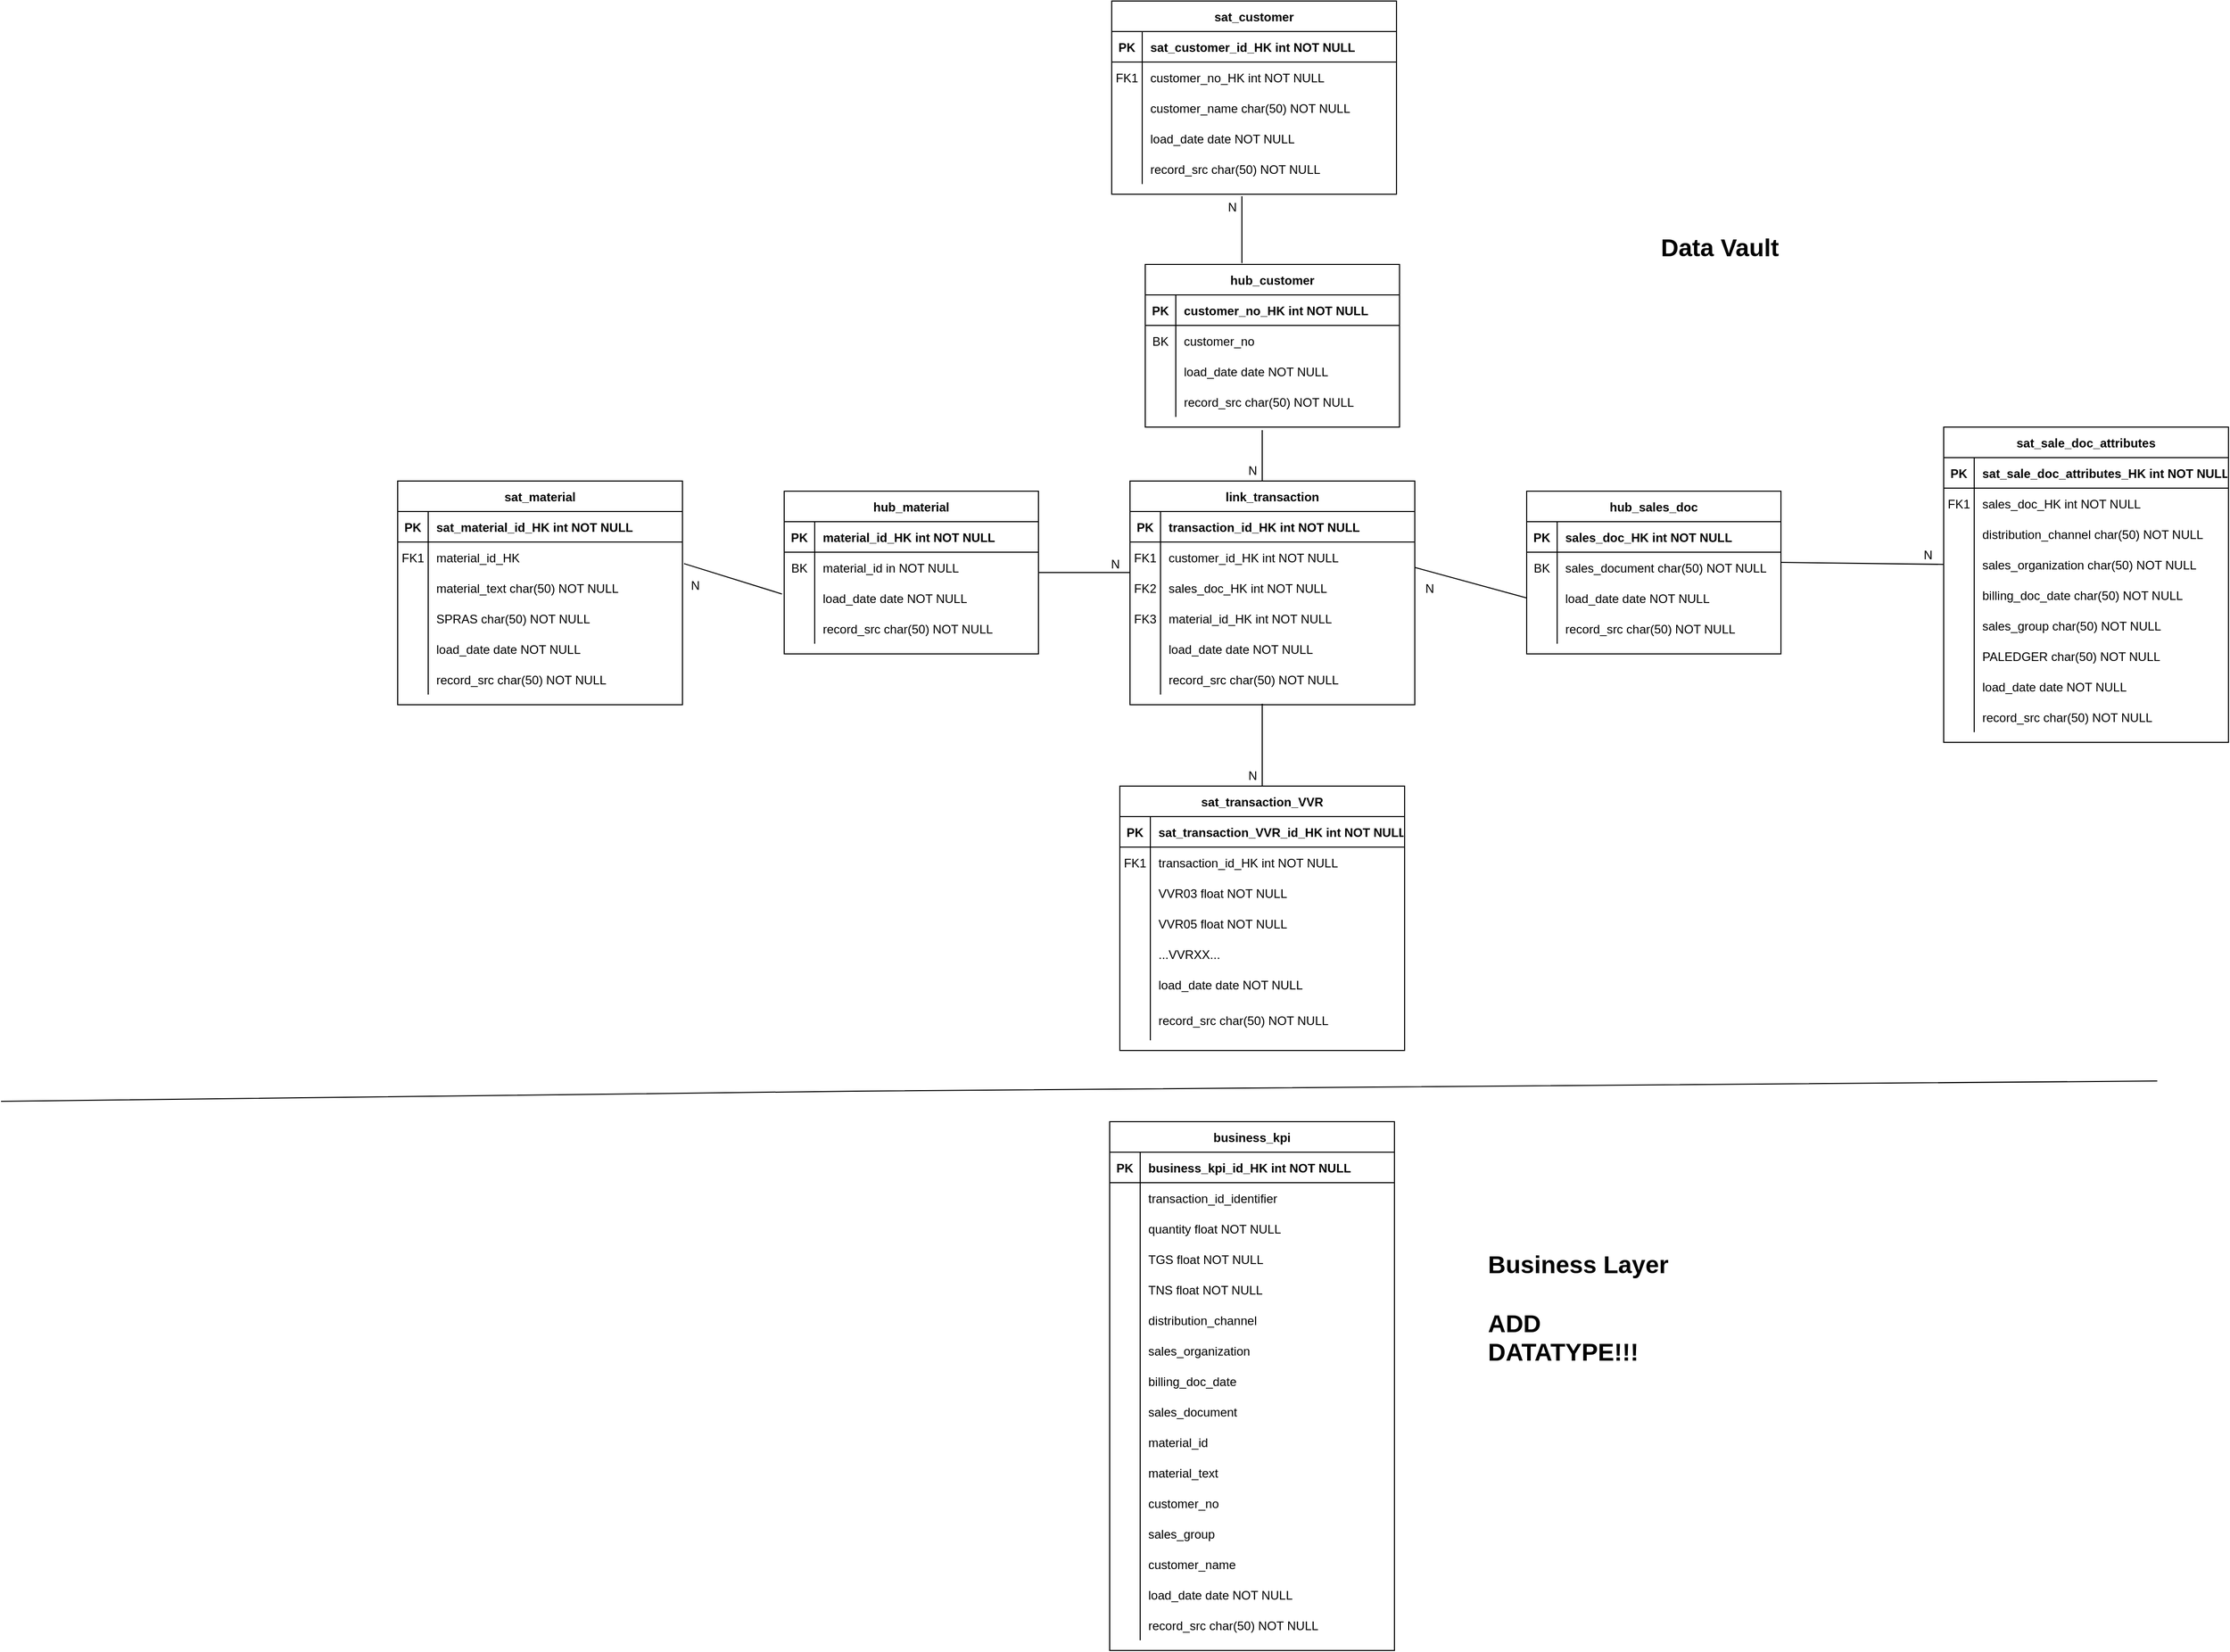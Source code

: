 <mxfile version="26.2.15" pages="2">
  <diagram id="R2lEEEUBdFMjLlhIrx00" name="Page-1">
    <mxGraphModel dx="1665" dy="1581" grid="1" gridSize="10" guides="1" tooltips="1" connect="1" arrows="1" fold="1" page="1" pageScale="1" pageWidth="850" pageHeight="1100" math="0" shadow="0" extFonts="Permanent Marker^https://fonts.googleapis.com/css?family=Permanent+Marker">
      <root>
        <mxCell id="0" />
        <mxCell id="1" parent="0" />
        <mxCell id="C-vyLk0tnHw3VtMMgP7b-2" value="hub_material" style="shape=table;startSize=30;container=1;collapsible=1;childLayout=tableLayout;fixedRows=1;rowLines=0;fontStyle=1;align=center;resizeLast=1;" parent="1" vertex="1">
          <mxGeometry x="150" y="350" width="250" height="160" as="geometry" />
        </mxCell>
        <mxCell id="C-vyLk0tnHw3VtMMgP7b-3" value="" style="shape=partialRectangle;collapsible=0;dropTarget=0;pointerEvents=0;fillColor=none;points=[[0,0.5],[1,0.5]];portConstraint=eastwest;top=0;left=0;right=0;bottom=1;" parent="C-vyLk0tnHw3VtMMgP7b-2" vertex="1">
          <mxGeometry y="30" width="250" height="30" as="geometry" />
        </mxCell>
        <mxCell id="C-vyLk0tnHw3VtMMgP7b-4" value="PK" style="shape=partialRectangle;overflow=hidden;connectable=0;fillColor=none;top=0;left=0;bottom=0;right=0;fontStyle=1;" parent="C-vyLk0tnHw3VtMMgP7b-3" vertex="1">
          <mxGeometry width="30" height="30" as="geometry">
            <mxRectangle width="30" height="30" as="alternateBounds" />
          </mxGeometry>
        </mxCell>
        <mxCell id="C-vyLk0tnHw3VtMMgP7b-5" value="material_id_HK int NOT NULL " style="shape=partialRectangle;overflow=hidden;connectable=0;fillColor=none;top=0;left=0;bottom=0;right=0;align=left;spacingLeft=6;fontStyle=1;" parent="C-vyLk0tnHw3VtMMgP7b-3" vertex="1">
          <mxGeometry x="30" width="220" height="30" as="geometry">
            <mxRectangle width="220" height="30" as="alternateBounds" />
          </mxGeometry>
        </mxCell>
        <mxCell id="c42nW5d7UT0iTf5s_PNG-221" style="shape=partialRectangle;collapsible=0;dropTarget=0;pointerEvents=0;fillColor=none;points=[[0,0.5],[1,0.5]];portConstraint=eastwest;top=0;left=0;right=0;bottom=0;" parent="C-vyLk0tnHw3VtMMgP7b-2" vertex="1">
          <mxGeometry y="60" width="250" height="30" as="geometry" />
        </mxCell>
        <mxCell id="c42nW5d7UT0iTf5s_PNG-222" value="BK" style="shape=partialRectangle;overflow=hidden;connectable=0;fillColor=none;top=0;left=0;bottom=0;right=0;" parent="c42nW5d7UT0iTf5s_PNG-221" vertex="1">
          <mxGeometry width="30" height="30" as="geometry">
            <mxRectangle width="30" height="30" as="alternateBounds" />
          </mxGeometry>
        </mxCell>
        <mxCell id="c42nW5d7UT0iTf5s_PNG-223" value="material_id in NOT NULL" style="shape=partialRectangle;overflow=hidden;connectable=0;fillColor=none;top=0;left=0;bottom=0;right=0;align=left;spacingLeft=6;" parent="c42nW5d7UT0iTf5s_PNG-221" vertex="1">
          <mxGeometry x="30" width="220" height="30" as="geometry">
            <mxRectangle width="220" height="30" as="alternateBounds" />
          </mxGeometry>
        </mxCell>
        <mxCell id="C-vyLk0tnHw3VtMMgP7b-6" value="" style="shape=partialRectangle;collapsible=0;dropTarget=0;pointerEvents=0;fillColor=none;points=[[0,0.5],[1,0.5]];portConstraint=eastwest;top=0;left=0;right=0;bottom=0;" parent="C-vyLk0tnHw3VtMMgP7b-2" vertex="1">
          <mxGeometry y="90" width="250" height="30" as="geometry" />
        </mxCell>
        <mxCell id="C-vyLk0tnHw3VtMMgP7b-7" value="" style="shape=partialRectangle;overflow=hidden;connectable=0;fillColor=none;top=0;left=0;bottom=0;right=0;" parent="C-vyLk0tnHw3VtMMgP7b-6" vertex="1">
          <mxGeometry width="30" height="30" as="geometry">
            <mxRectangle width="30" height="30" as="alternateBounds" />
          </mxGeometry>
        </mxCell>
        <mxCell id="C-vyLk0tnHw3VtMMgP7b-8" value="load_date date NOT NULL" style="shape=partialRectangle;overflow=hidden;connectable=0;fillColor=none;top=0;left=0;bottom=0;right=0;align=left;spacingLeft=6;" parent="C-vyLk0tnHw3VtMMgP7b-6" vertex="1">
          <mxGeometry x="30" width="220" height="30" as="geometry">
            <mxRectangle width="220" height="30" as="alternateBounds" />
          </mxGeometry>
        </mxCell>
        <mxCell id="C-vyLk0tnHw3VtMMgP7b-9" value="" style="shape=partialRectangle;collapsible=0;dropTarget=0;pointerEvents=0;fillColor=none;points=[[0,0.5],[1,0.5]];portConstraint=eastwest;top=0;left=0;right=0;bottom=0;" parent="C-vyLk0tnHw3VtMMgP7b-2" vertex="1">
          <mxGeometry y="120" width="250" height="30" as="geometry" />
        </mxCell>
        <mxCell id="C-vyLk0tnHw3VtMMgP7b-10" value="" style="shape=partialRectangle;overflow=hidden;connectable=0;fillColor=none;top=0;left=0;bottom=0;right=0;" parent="C-vyLk0tnHw3VtMMgP7b-9" vertex="1">
          <mxGeometry width="30" height="30" as="geometry">
            <mxRectangle width="30" height="30" as="alternateBounds" />
          </mxGeometry>
        </mxCell>
        <mxCell id="C-vyLk0tnHw3VtMMgP7b-11" value="record_src char(50) NOT NULL" style="shape=partialRectangle;overflow=hidden;connectable=0;fillColor=none;top=0;left=0;bottom=0;right=0;align=left;spacingLeft=6;" parent="C-vyLk0tnHw3VtMMgP7b-9" vertex="1">
          <mxGeometry x="30" width="220" height="30" as="geometry">
            <mxRectangle width="220" height="30" as="alternateBounds" />
          </mxGeometry>
        </mxCell>
        <mxCell id="C-vyLk0tnHw3VtMMgP7b-13" value="hub_sales_doc" style="shape=table;startSize=30;container=1;collapsible=1;childLayout=tableLayout;fixedRows=1;rowLines=0;fontStyle=1;align=center;resizeLast=1;" parent="1" vertex="1">
          <mxGeometry x="880" y="350" width="250" height="160" as="geometry" />
        </mxCell>
        <mxCell id="C-vyLk0tnHw3VtMMgP7b-14" value="" style="shape=partialRectangle;collapsible=0;dropTarget=0;pointerEvents=0;fillColor=none;points=[[0,0.5],[1,0.5]];portConstraint=eastwest;top=0;left=0;right=0;bottom=1;" parent="C-vyLk0tnHw3VtMMgP7b-13" vertex="1">
          <mxGeometry y="30" width="250" height="30" as="geometry" />
        </mxCell>
        <mxCell id="C-vyLk0tnHw3VtMMgP7b-15" value="PK" style="shape=partialRectangle;overflow=hidden;connectable=0;fillColor=none;top=0;left=0;bottom=0;right=0;fontStyle=1;" parent="C-vyLk0tnHw3VtMMgP7b-14" vertex="1">
          <mxGeometry width="30" height="30" as="geometry">
            <mxRectangle width="30" height="30" as="alternateBounds" />
          </mxGeometry>
        </mxCell>
        <mxCell id="C-vyLk0tnHw3VtMMgP7b-16" value="sales_doc_HK int NOT NULL" style="shape=partialRectangle;overflow=hidden;connectable=0;fillColor=none;top=0;left=0;bottom=0;right=0;align=left;spacingLeft=6;fontStyle=1;" parent="C-vyLk0tnHw3VtMMgP7b-14" vertex="1">
          <mxGeometry x="30" width="220" height="30" as="geometry">
            <mxRectangle width="220" height="30" as="alternateBounds" />
          </mxGeometry>
        </mxCell>
        <mxCell id="c42nW5d7UT0iTf5s_PNG-179" style="shape=partialRectangle;collapsible=0;dropTarget=0;pointerEvents=0;fillColor=none;points=[[0,0.5],[1,0.5]];portConstraint=eastwest;top=0;left=0;right=0;bottom=0;" parent="C-vyLk0tnHw3VtMMgP7b-13" vertex="1">
          <mxGeometry y="60" width="250" height="30" as="geometry" />
        </mxCell>
        <mxCell id="c42nW5d7UT0iTf5s_PNG-180" value="BK" style="shape=partialRectangle;overflow=hidden;connectable=0;fillColor=none;top=0;left=0;bottom=0;right=0;" parent="c42nW5d7UT0iTf5s_PNG-179" vertex="1">
          <mxGeometry width="30" height="30" as="geometry">
            <mxRectangle width="30" height="30" as="alternateBounds" />
          </mxGeometry>
        </mxCell>
        <mxCell id="c42nW5d7UT0iTf5s_PNG-181" value="sales_document char(50) NOT NULL" style="shape=partialRectangle;overflow=hidden;connectable=0;fillColor=none;top=0;left=0;bottom=0;right=0;align=left;spacingLeft=6;" parent="c42nW5d7UT0iTf5s_PNG-179" vertex="1">
          <mxGeometry x="30" width="220" height="30" as="geometry">
            <mxRectangle width="220" height="30" as="alternateBounds" />
          </mxGeometry>
        </mxCell>
        <mxCell id="C-vyLk0tnHw3VtMMgP7b-17" value="" style="shape=partialRectangle;collapsible=0;dropTarget=0;pointerEvents=0;fillColor=none;points=[[0,0.5],[1,0.5]];portConstraint=eastwest;top=0;left=0;right=0;bottom=0;" parent="C-vyLk0tnHw3VtMMgP7b-13" vertex="1">
          <mxGeometry y="90" width="250" height="30" as="geometry" />
        </mxCell>
        <mxCell id="C-vyLk0tnHw3VtMMgP7b-18" value="" style="shape=partialRectangle;overflow=hidden;connectable=0;fillColor=none;top=0;left=0;bottom=0;right=0;" parent="C-vyLk0tnHw3VtMMgP7b-17" vertex="1">
          <mxGeometry width="30" height="30" as="geometry">
            <mxRectangle width="30" height="30" as="alternateBounds" />
          </mxGeometry>
        </mxCell>
        <mxCell id="C-vyLk0tnHw3VtMMgP7b-19" value="load_date date NOT NULL" style="shape=partialRectangle;overflow=hidden;connectable=0;fillColor=none;top=0;left=0;bottom=0;right=0;align=left;spacingLeft=6;" parent="C-vyLk0tnHw3VtMMgP7b-17" vertex="1">
          <mxGeometry x="30" width="220" height="30" as="geometry">
            <mxRectangle width="220" height="30" as="alternateBounds" />
          </mxGeometry>
        </mxCell>
        <mxCell id="C-vyLk0tnHw3VtMMgP7b-20" value="" style="shape=partialRectangle;collapsible=0;dropTarget=0;pointerEvents=0;fillColor=none;points=[[0,0.5],[1,0.5]];portConstraint=eastwest;top=0;left=0;right=0;bottom=0;" parent="C-vyLk0tnHw3VtMMgP7b-13" vertex="1">
          <mxGeometry y="120" width="250" height="30" as="geometry" />
        </mxCell>
        <mxCell id="C-vyLk0tnHw3VtMMgP7b-21" value="" style="shape=partialRectangle;overflow=hidden;connectable=0;fillColor=none;top=0;left=0;bottom=0;right=0;" parent="C-vyLk0tnHw3VtMMgP7b-20" vertex="1">
          <mxGeometry width="30" height="30" as="geometry">
            <mxRectangle width="30" height="30" as="alternateBounds" />
          </mxGeometry>
        </mxCell>
        <mxCell id="C-vyLk0tnHw3VtMMgP7b-22" value="record_src char(50) NOT NULL" style="shape=partialRectangle;overflow=hidden;connectable=0;fillColor=none;top=0;left=0;bottom=0;right=0;align=left;spacingLeft=6;" parent="C-vyLk0tnHw3VtMMgP7b-20" vertex="1">
          <mxGeometry x="30" width="220" height="30" as="geometry">
            <mxRectangle width="220" height="30" as="alternateBounds" />
          </mxGeometry>
        </mxCell>
        <mxCell id="C-vyLk0tnHw3VtMMgP7b-23" value="hub_customer" style="shape=table;startSize=30;container=1;collapsible=1;childLayout=tableLayout;fixedRows=1;rowLines=0;fontStyle=1;align=center;resizeLast=1;" parent="1" vertex="1">
          <mxGeometry x="505" y="127" width="250" height="160" as="geometry" />
        </mxCell>
        <mxCell id="C-vyLk0tnHw3VtMMgP7b-24" value="" style="shape=partialRectangle;collapsible=0;dropTarget=0;pointerEvents=0;fillColor=none;points=[[0,0.5],[1,0.5]];portConstraint=eastwest;top=0;left=0;right=0;bottom=1;" parent="C-vyLk0tnHw3VtMMgP7b-23" vertex="1">
          <mxGeometry y="30" width="250" height="30" as="geometry" />
        </mxCell>
        <mxCell id="C-vyLk0tnHw3VtMMgP7b-25" value="PK" style="shape=partialRectangle;overflow=hidden;connectable=0;fillColor=none;top=0;left=0;bottom=0;right=0;fontStyle=1;" parent="C-vyLk0tnHw3VtMMgP7b-24" vertex="1">
          <mxGeometry width="30" height="30" as="geometry">
            <mxRectangle width="30" height="30" as="alternateBounds" />
          </mxGeometry>
        </mxCell>
        <mxCell id="C-vyLk0tnHw3VtMMgP7b-26" value="customer_no_HK int NOT NULL" style="shape=partialRectangle;overflow=hidden;connectable=0;fillColor=none;top=0;left=0;bottom=0;right=0;align=left;spacingLeft=6;fontStyle=1;" parent="C-vyLk0tnHw3VtMMgP7b-24" vertex="1">
          <mxGeometry x="30" width="220" height="30" as="geometry">
            <mxRectangle width="220" height="30" as="alternateBounds" />
          </mxGeometry>
        </mxCell>
        <mxCell id="c42nW5d7UT0iTf5s_PNG-224" style="shape=partialRectangle;collapsible=0;dropTarget=0;pointerEvents=0;fillColor=none;points=[[0,0.5],[1,0.5]];portConstraint=eastwest;top=0;left=0;right=0;bottom=0;" parent="C-vyLk0tnHw3VtMMgP7b-23" vertex="1">
          <mxGeometry y="60" width="250" height="30" as="geometry" />
        </mxCell>
        <mxCell id="c42nW5d7UT0iTf5s_PNG-225" value="BK" style="shape=partialRectangle;overflow=hidden;connectable=0;fillColor=none;top=0;left=0;bottom=0;right=0;" parent="c42nW5d7UT0iTf5s_PNG-224" vertex="1">
          <mxGeometry width="30" height="30" as="geometry">
            <mxRectangle width="30" height="30" as="alternateBounds" />
          </mxGeometry>
        </mxCell>
        <mxCell id="c42nW5d7UT0iTf5s_PNG-226" value="customer_no" style="shape=partialRectangle;overflow=hidden;connectable=0;fillColor=none;top=0;left=0;bottom=0;right=0;align=left;spacingLeft=6;" parent="c42nW5d7UT0iTf5s_PNG-224" vertex="1">
          <mxGeometry x="30" width="220" height="30" as="geometry">
            <mxRectangle width="220" height="30" as="alternateBounds" />
          </mxGeometry>
        </mxCell>
        <mxCell id="C-vyLk0tnHw3VtMMgP7b-27" value="" style="shape=partialRectangle;collapsible=0;dropTarget=0;pointerEvents=0;fillColor=none;points=[[0,0.5],[1,0.5]];portConstraint=eastwest;top=0;left=0;right=0;bottom=0;" parent="C-vyLk0tnHw3VtMMgP7b-23" vertex="1">
          <mxGeometry y="90" width="250" height="30" as="geometry" />
        </mxCell>
        <mxCell id="C-vyLk0tnHw3VtMMgP7b-28" value="" style="shape=partialRectangle;overflow=hidden;connectable=0;fillColor=none;top=0;left=0;bottom=0;right=0;" parent="C-vyLk0tnHw3VtMMgP7b-27" vertex="1">
          <mxGeometry width="30" height="30" as="geometry">
            <mxRectangle width="30" height="30" as="alternateBounds" />
          </mxGeometry>
        </mxCell>
        <mxCell id="C-vyLk0tnHw3VtMMgP7b-29" value="load_date date NOT NULL" style="shape=partialRectangle;overflow=hidden;connectable=0;fillColor=none;top=0;left=0;bottom=0;right=0;align=left;spacingLeft=6;" parent="C-vyLk0tnHw3VtMMgP7b-27" vertex="1">
          <mxGeometry x="30" width="220" height="30" as="geometry">
            <mxRectangle width="220" height="30" as="alternateBounds" />
          </mxGeometry>
        </mxCell>
        <mxCell id="c42nW5d7UT0iTf5s_PNG-96" style="shape=partialRectangle;collapsible=0;dropTarget=0;pointerEvents=0;fillColor=none;points=[[0,0.5],[1,0.5]];portConstraint=eastwest;top=0;left=0;right=0;bottom=0;" parent="C-vyLk0tnHw3VtMMgP7b-23" vertex="1">
          <mxGeometry y="120" width="250" height="30" as="geometry" />
        </mxCell>
        <mxCell id="c42nW5d7UT0iTf5s_PNG-97" style="shape=partialRectangle;overflow=hidden;connectable=0;fillColor=none;top=0;left=0;bottom=0;right=0;" parent="c42nW5d7UT0iTf5s_PNG-96" vertex="1">
          <mxGeometry width="30" height="30" as="geometry">
            <mxRectangle width="30" height="30" as="alternateBounds" />
          </mxGeometry>
        </mxCell>
        <mxCell id="c42nW5d7UT0iTf5s_PNG-98" value="record_src char(50) NOT NULL" style="shape=partialRectangle;overflow=hidden;connectable=0;fillColor=none;top=0;left=0;bottom=0;right=0;align=left;spacingLeft=6;" parent="c42nW5d7UT0iTf5s_PNG-96" vertex="1">
          <mxGeometry x="30" width="220" height="30" as="geometry">
            <mxRectangle width="220" height="30" as="alternateBounds" />
          </mxGeometry>
        </mxCell>
        <mxCell id="e3JY8JkqCeXUUvWcBjIi-2" value="link_transaction" style="shape=table;startSize=30;container=1;collapsible=1;childLayout=tableLayout;fixedRows=1;rowLines=0;fontStyle=1;align=center;resizeLast=1;" parent="1" vertex="1">
          <mxGeometry x="490" y="340" width="280" height="220" as="geometry" />
        </mxCell>
        <mxCell id="e3JY8JkqCeXUUvWcBjIi-3" value="" style="shape=partialRectangle;collapsible=0;dropTarget=0;pointerEvents=0;fillColor=none;points=[[0,0.5],[1,0.5]];portConstraint=eastwest;top=0;left=0;right=0;bottom=1;" parent="e3JY8JkqCeXUUvWcBjIi-2" vertex="1">
          <mxGeometry y="30" width="280" height="30" as="geometry" />
        </mxCell>
        <mxCell id="e3JY8JkqCeXUUvWcBjIi-4" value="PK" style="shape=partialRectangle;overflow=hidden;connectable=0;fillColor=none;top=0;left=0;bottom=0;right=0;fontStyle=1;" parent="e3JY8JkqCeXUUvWcBjIi-3" vertex="1">
          <mxGeometry width="30" height="30" as="geometry">
            <mxRectangle width="30" height="30" as="alternateBounds" />
          </mxGeometry>
        </mxCell>
        <mxCell id="e3JY8JkqCeXUUvWcBjIi-5" value="transaction_id_HK int NOT NULL" style="shape=partialRectangle;overflow=hidden;connectable=0;fillColor=none;top=0;left=0;bottom=0;right=0;align=left;spacingLeft=6;fontStyle=1;" parent="e3JY8JkqCeXUUvWcBjIi-3" vertex="1">
          <mxGeometry x="30" width="250" height="30" as="geometry">
            <mxRectangle width="250" height="30" as="alternateBounds" />
          </mxGeometry>
        </mxCell>
        <mxCell id="e3JY8JkqCeXUUvWcBjIi-6" value="" style="shape=partialRectangle;collapsible=0;dropTarget=0;pointerEvents=0;fillColor=none;points=[[0,0.5],[1,0.5]];portConstraint=eastwest;top=0;left=0;right=0;bottom=0;" parent="e3JY8JkqCeXUUvWcBjIi-2" vertex="1">
          <mxGeometry y="60" width="280" height="30" as="geometry" />
        </mxCell>
        <mxCell id="e3JY8JkqCeXUUvWcBjIi-7" value="FK1" style="shape=partialRectangle;overflow=hidden;connectable=0;fillColor=none;top=0;left=0;bottom=0;right=0;" parent="e3JY8JkqCeXUUvWcBjIi-6" vertex="1">
          <mxGeometry width="30" height="30" as="geometry">
            <mxRectangle width="30" height="30" as="alternateBounds" />
          </mxGeometry>
        </mxCell>
        <mxCell id="e3JY8JkqCeXUUvWcBjIi-8" value="customer_id_HK int NOT NULL" style="shape=partialRectangle;overflow=hidden;connectable=0;fillColor=none;top=0;left=0;bottom=0;right=0;align=left;spacingLeft=6;" parent="e3JY8JkqCeXUUvWcBjIi-6" vertex="1">
          <mxGeometry x="30" width="250" height="30" as="geometry">
            <mxRectangle width="250" height="30" as="alternateBounds" />
          </mxGeometry>
        </mxCell>
        <mxCell id="e3JY8JkqCeXUUvWcBjIi-9" value="" style="shape=partialRectangle;collapsible=0;dropTarget=0;pointerEvents=0;fillColor=none;points=[[0,0.5],[1,0.5]];portConstraint=eastwest;top=0;left=0;right=0;bottom=0;" parent="e3JY8JkqCeXUUvWcBjIi-2" vertex="1">
          <mxGeometry y="90" width="280" height="30" as="geometry" />
        </mxCell>
        <mxCell id="e3JY8JkqCeXUUvWcBjIi-10" value="FK2" style="shape=partialRectangle;overflow=hidden;connectable=0;fillColor=none;top=0;left=0;bottom=0;right=0;" parent="e3JY8JkqCeXUUvWcBjIi-9" vertex="1">
          <mxGeometry width="30" height="30" as="geometry">
            <mxRectangle width="30" height="30" as="alternateBounds" />
          </mxGeometry>
        </mxCell>
        <mxCell id="e3JY8JkqCeXUUvWcBjIi-11" value="sales_doc_HK int NOT NULL" style="shape=partialRectangle;overflow=hidden;connectable=0;fillColor=none;top=0;left=0;bottom=0;right=0;align=left;spacingLeft=6;" parent="e3JY8JkqCeXUUvWcBjIi-9" vertex="1">
          <mxGeometry x="30" width="250" height="30" as="geometry">
            <mxRectangle width="250" height="30" as="alternateBounds" />
          </mxGeometry>
        </mxCell>
        <mxCell id="c42nW5d7UT0iTf5s_PNG-38" style="shape=partialRectangle;collapsible=0;dropTarget=0;pointerEvents=0;fillColor=none;points=[[0,0.5],[1,0.5]];portConstraint=eastwest;top=0;left=0;right=0;bottom=0;" parent="e3JY8JkqCeXUUvWcBjIi-2" vertex="1">
          <mxGeometry y="120" width="280" height="30" as="geometry" />
        </mxCell>
        <mxCell id="c42nW5d7UT0iTf5s_PNG-39" value="FK3" style="shape=partialRectangle;overflow=hidden;connectable=0;fillColor=none;top=0;left=0;bottom=0;right=0;" parent="c42nW5d7UT0iTf5s_PNG-38" vertex="1">
          <mxGeometry width="30" height="30" as="geometry">
            <mxRectangle width="30" height="30" as="alternateBounds" />
          </mxGeometry>
        </mxCell>
        <mxCell id="c42nW5d7UT0iTf5s_PNG-40" value="material_id_HK int NOT NULL" style="shape=partialRectangle;overflow=hidden;connectable=0;fillColor=none;top=0;left=0;bottom=0;right=0;align=left;spacingLeft=6;" parent="c42nW5d7UT0iTf5s_PNG-38" vertex="1">
          <mxGeometry x="30" width="250" height="30" as="geometry">
            <mxRectangle width="250" height="30" as="alternateBounds" />
          </mxGeometry>
        </mxCell>
        <mxCell id="c42nW5d7UT0iTf5s_PNG-71" style="shape=partialRectangle;collapsible=0;dropTarget=0;pointerEvents=0;fillColor=none;points=[[0,0.5],[1,0.5]];portConstraint=eastwest;top=0;left=0;right=0;bottom=0;" parent="e3JY8JkqCeXUUvWcBjIi-2" vertex="1">
          <mxGeometry y="150" width="280" height="30" as="geometry" />
        </mxCell>
        <mxCell id="c42nW5d7UT0iTf5s_PNG-72" style="shape=partialRectangle;overflow=hidden;connectable=0;fillColor=none;top=0;left=0;bottom=0;right=0;" parent="c42nW5d7UT0iTf5s_PNG-71" vertex="1">
          <mxGeometry width="30" height="30" as="geometry">
            <mxRectangle width="30" height="30" as="alternateBounds" />
          </mxGeometry>
        </mxCell>
        <mxCell id="c42nW5d7UT0iTf5s_PNG-73" value="load_date date NOT NULL" style="shape=partialRectangle;overflow=hidden;connectable=0;fillColor=none;top=0;left=0;bottom=0;right=0;align=left;spacingLeft=6;" parent="c42nW5d7UT0iTf5s_PNG-71" vertex="1">
          <mxGeometry x="30" width="250" height="30" as="geometry">
            <mxRectangle width="250" height="30" as="alternateBounds" />
          </mxGeometry>
        </mxCell>
        <mxCell id="c42nW5d7UT0iTf5s_PNG-35" style="shape=partialRectangle;collapsible=0;dropTarget=0;pointerEvents=0;fillColor=none;points=[[0,0.5],[1,0.5]];portConstraint=eastwest;top=0;left=0;right=0;bottom=0;" parent="e3JY8JkqCeXUUvWcBjIi-2" vertex="1">
          <mxGeometry y="180" width="280" height="30" as="geometry" />
        </mxCell>
        <mxCell id="c42nW5d7UT0iTf5s_PNG-36" style="shape=partialRectangle;overflow=hidden;connectable=0;fillColor=none;top=0;left=0;bottom=0;right=0;" parent="c42nW5d7UT0iTf5s_PNG-35" vertex="1">
          <mxGeometry width="30" height="30" as="geometry">
            <mxRectangle width="30" height="30" as="alternateBounds" />
          </mxGeometry>
        </mxCell>
        <mxCell id="c42nW5d7UT0iTf5s_PNG-37" value="record_src char(50) NOT NULL" style="shape=partialRectangle;overflow=hidden;connectable=0;fillColor=none;top=0;left=0;bottom=0;right=0;align=left;spacingLeft=6;" parent="c42nW5d7UT0iTf5s_PNG-35" vertex="1">
          <mxGeometry x="30" width="250" height="30" as="geometry">
            <mxRectangle width="250" height="30" as="alternateBounds" />
          </mxGeometry>
        </mxCell>
        <mxCell id="c42nW5d7UT0iTf5s_PNG-99" value="sat_material" style="shape=table;startSize=30;container=1;collapsible=1;childLayout=tableLayout;fixedRows=1;rowLines=0;fontStyle=1;align=center;resizeLast=1;" parent="1" vertex="1">
          <mxGeometry x="-230" y="340" width="280" height="220" as="geometry" />
        </mxCell>
        <mxCell id="c42nW5d7UT0iTf5s_PNG-100" value="" style="shape=partialRectangle;collapsible=0;dropTarget=0;pointerEvents=0;fillColor=none;points=[[0,0.5],[1,0.5]];portConstraint=eastwest;top=0;left=0;right=0;bottom=1;" parent="c42nW5d7UT0iTf5s_PNG-99" vertex="1">
          <mxGeometry y="30" width="280" height="30" as="geometry" />
        </mxCell>
        <mxCell id="c42nW5d7UT0iTf5s_PNG-101" value="PK" style="shape=partialRectangle;overflow=hidden;connectable=0;fillColor=none;top=0;left=0;bottom=0;right=0;fontStyle=1;" parent="c42nW5d7UT0iTf5s_PNG-100" vertex="1">
          <mxGeometry width="30" height="30" as="geometry">
            <mxRectangle width="30" height="30" as="alternateBounds" />
          </mxGeometry>
        </mxCell>
        <mxCell id="c42nW5d7UT0iTf5s_PNG-102" value="sat_material_id_HK int NOT NULL" style="shape=partialRectangle;overflow=hidden;connectable=0;fillColor=none;top=0;left=0;bottom=0;right=0;align=left;spacingLeft=6;fontStyle=1;" parent="c42nW5d7UT0iTf5s_PNG-100" vertex="1">
          <mxGeometry x="30" width="250" height="30" as="geometry">
            <mxRectangle width="250" height="30" as="alternateBounds" />
          </mxGeometry>
        </mxCell>
        <mxCell id="c42nW5d7UT0iTf5s_PNG-103" value="" style="shape=partialRectangle;collapsible=0;dropTarget=0;pointerEvents=0;fillColor=none;points=[[0,0.5],[1,0.5]];portConstraint=eastwest;top=0;left=0;right=0;bottom=0;" parent="c42nW5d7UT0iTf5s_PNG-99" vertex="1">
          <mxGeometry y="60" width="280" height="30" as="geometry" />
        </mxCell>
        <mxCell id="c42nW5d7UT0iTf5s_PNG-104" value="FK1" style="shape=partialRectangle;overflow=hidden;connectable=0;fillColor=none;top=0;left=0;bottom=0;right=0;" parent="c42nW5d7UT0iTf5s_PNG-103" vertex="1">
          <mxGeometry width="30" height="30" as="geometry">
            <mxRectangle width="30" height="30" as="alternateBounds" />
          </mxGeometry>
        </mxCell>
        <mxCell id="c42nW5d7UT0iTf5s_PNG-105" value="material_id_HK" style="shape=partialRectangle;overflow=hidden;connectable=0;fillColor=none;top=0;left=0;bottom=0;right=0;align=left;spacingLeft=6;" parent="c42nW5d7UT0iTf5s_PNG-103" vertex="1">
          <mxGeometry x="30" width="250" height="30" as="geometry">
            <mxRectangle width="250" height="30" as="alternateBounds" />
          </mxGeometry>
        </mxCell>
        <mxCell id="c42nW5d7UT0iTf5s_PNG-106" value="" style="shape=partialRectangle;collapsible=0;dropTarget=0;pointerEvents=0;fillColor=none;points=[[0,0.5],[1,0.5]];portConstraint=eastwest;top=0;left=0;right=0;bottom=0;" parent="c42nW5d7UT0iTf5s_PNG-99" vertex="1">
          <mxGeometry y="90" width="280" height="30" as="geometry" />
        </mxCell>
        <mxCell id="c42nW5d7UT0iTf5s_PNG-107" value="" style="shape=partialRectangle;overflow=hidden;connectable=0;fillColor=none;top=0;left=0;bottom=0;right=0;" parent="c42nW5d7UT0iTf5s_PNG-106" vertex="1">
          <mxGeometry width="30" height="30" as="geometry">
            <mxRectangle width="30" height="30" as="alternateBounds" />
          </mxGeometry>
        </mxCell>
        <mxCell id="c42nW5d7UT0iTf5s_PNG-108" value="material_text char(50) NOT NULL" style="shape=partialRectangle;overflow=hidden;connectable=0;fillColor=none;top=0;left=0;bottom=0;right=0;align=left;spacingLeft=6;" parent="c42nW5d7UT0iTf5s_PNG-106" vertex="1">
          <mxGeometry x="30" width="250" height="30" as="geometry">
            <mxRectangle width="250" height="30" as="alternateBounds" />
          </mxGeometry>
        </mxCell>
        <mxCell id="c42nW5d7UT0iTf5s_PNG-279" style="shape=partialRectangle;collapsible=0;dropTarget=0;pointerEvents=0;fillColor=none;points=[[0,0.5],[1,0.5]];portConstraint=eastwest;top=0;left=0;right=0;bottom=0;" parent="c42nW5d7UT0iTf5s_PNG-99" vertex="1">
          <mxGeometry y="120" width="280" height="30" as="geometry" />
        </mxCell>
        <mxCell id="c42nW5d7UT0iTf5s_PNG-280" style="shape=partialRectangle;overflow=hidden;connectable=0;fillColor=none;top=0;left=0;bottom=0;right=0;" parent="c42nW5d7UT0iTf5s_PNG-279" vertex="1">
          <mxGeometry width="30" height="30" as="geometry">
            <mxRectangle width="30" height="30" as="alternateBounds" />
          </mxGeometry>
        </mxCell>
        <mxCell id="c42nW5d7UT0iTf5s_PNG-281" value="SPRAS char(50) NOT NULL" style="shape=partialRectangle;overflow=hidden;connectable=0;fillColor=none;top=0;left=0;bottom=0;right=0;align=left;spacingLeft=6;" parent="c42nW5d7UT0iTf5s_PNG-279" vertex="1">
          <mxGeometry x="30" width="250" height="30" as="geometry">
            <mxRectangle width="250" height="30" as="alternateBounds" />
          </mxGeometry>
        </mxCell>
        <mxCell id="c42nW5d7UT0iTf5s_PNG-112" style="shape=partialRectangle;collapsible=0;dropTarget=0;pointerEvents=0;fillColor=none;points=[[0,0.5],[1,0.5]];portConstraint=eastwest;top=0;left=0;right=0;bottom=0;" parent="c42nW5d7UT0iTf5s_PNG-99" vertex="1">
          <mxGeometry y="150" width="280" height="30" as="geometry" />
        </mxCell>
        <mxCell id="c42nW5d7UT0iTf5s_PNG-113" style="shape=partialRectangle;overflow=hidden;connectable=0;fillColor=none;top=0;left=0;bottom=0;right=0;" parent="c42nW5d7UT0iTf5s_PNG-112" vertex="1">
          <mxGeometry width="30" height="30" as="geometry">
            <mxRectangle width="30" height="30" as="alternateBounds" />
          </mxGeometry>
        </mxCell>
        <mxCell id="c42nW5d7UT0iTf5s_PNG-114" value="load_date date NOT NULL" style="shape=partialRectangle;overflow=hidden;connectable=0;fillColor=none;top=0;left=0;bottom=0;right=0;align=left;spacingLeft=6;" parent="c42nW5d7UT0iTf5s_PNG-112" vertex="1">
          <mxGeometry x="30" width="250" height="30" as="geometry">
            <mxRectangle width="250" height="30" as="alternateBounds" />
          </mxGeometry>
        </mxCell>
        <mxCell id="c42nW5d7UT0iTf5s_PNG-115" style="shape=partialRectangle;collapsible=0;dropTarget=0;pointerEvents=0;fillColor=none;points=[[0,0.5],[1,0.5]];portConstraint=eastwest;top=0;left=0;right=0;bottom=0;" parent="c42nW5d7UT0iTf5s_PNG-99" vertex="1">
          <mxGeometry y="180" width="280" height="30" as="geometry" />
        </mxCell>
        <mxCell id="c42nW5d7UT0iTf5s_PNG-116" style="shape=partialRectangle;overflow=hidden;connectable=0;fillColor=none;top=0;left=0;bottom=0;right=0;" parent="c42nW5d7UT0iTf5s_PNG-115" vertex="1">
          <mxGeometry width="30" height="30" as="geometry">
            <mxRectangle width="30" height="30" as="alternateBounds" />
          </mxGeometry>
        </mxCell>
        <mxCell id="c42nW5d7UT0iTf5s_PNG-117" value="record_src char(50) NOT NULL" style="shape=partialRectangle;overflow=hidden;connectable=0;fillColor=none;top=0;left=0;bottom=0;right=0;align=left;spacingLeft=6;" parent="c42nW5d7UT0iTf5s_PNG-115" vertex="1">
          <mxGeometry x="30" width="250" height="30" as="geometry">
            <mxRectangle width="250" height="30" as="alternateBounds" />
          </mxGeometry>
        </mxCell>
        <mxCell id="c42nW5d7UT0iTf5s_PNG-118" value="sat_sale_doc_attributes" style="shape=table;startSize=30;container=1;collapsible=1;childLayout=tableLayout;fixedRows=1;rowLines=0;fontStyle=1;align=center;resizeLast=1;" parent="1" vertex="1">
          <mxGeometry x="1290" y="287" width="280" height="310" as="geometry" />
        </mxCell>
        <mxCell id="c42nW5d7UT0iTf5s_PNG-119" value="" style="shape=partialRectangle;collapsible=0;dropTarget=0;pointerEvents=0;fillColor=none;points=[[0,0.5],[1,0.5]];portConstraint=eastwest;top=0;left=0;right=0;bottom=1;" parent="c42nW5d7UT0iTf5s_PNG-118" vertex="1">
          <mxGeometry y="30" width="280" height="30" as="geometry" />
        </mxCell>
        <mxCell id="c42nW5d7UT0iTf5s_PNG-120" value="PK" style="shape=partialRectangle;overflow=hidden;connectable=0;fillColor=none;top=0;left=0;bottom=0;right=0;fontStyle=1;" parent="c42nW5d7UT0iTf5s_PNG-119" vertex="1">
          <mxGeometry width="30" height="30" as="geometry">
            <mxRectangle width="30" height="30" as="alternateBounds" />
          </mxGeometry>
        </mxCell>
        <mxCell id="c42nW5d7UT0iTf5s_PNG-121" value="sat_sale_doc_attributes_HK int NOT NULL" style="shape=partialRectangle;overflow=hidden;connectable=0;fillColor=none;top=0;left=0;bottom=0;right=0;align=left;spacingLeft=6;fontStyle=1;" parent="c42nW5d7UT0iTf5s_PNG-119" vertex="1">
          <mxGeometry x="30" width="250" height="30" as="geometry">
            <mxRectangle width="250" height="30" as="alternateBounds" />
          </mxGeometry>
        </mxCell>
        <mxCell id="c42nW5d7UT0iTf5s_PNG-122" value="" style="shape=partialRectangle;collapsible=0;dropTarget=0;pointerEvents=0;fillColor=none;points=[[0,0.5],[1,0.5]];portConstraint=eastwest;top=0;left=0;right=0;bottom=0;" parent="c42nW5d7UT0iTf5s_PNG-118" vertex="1">
          <mxGeometry y="60" width="280" height="30" as="geometry" />
        </mxCell>
        <mxCell id="c42nW5d7UT0iTf5s_PNG-123" value="FK1" style="shape=partialRectangle;overflow=hidden;connectable=0;fillColor=none;top=0;left=0;bottom=0;right=0;" parent="c42nW5d7UT0iTf5s_PNG-122" vertex="1">
          <mxGeometry width="30" height="30" as="geometry">
            <mxRectangle width="30" height="30" as="alternateBounds" />
          </mxGeometry>
        </mxCell>
        <mxCell id="c42nW5d7UT0iTf5s_PNG-124" value="sales_doc_HK int NOT NULL" style="shape=partialRectangle;overflow=hidden;connectable=0;fillColor=none;top=0;left=0;bottom=0;right=0;align=left;spacingLeft=6;" parent="c42nW5d7UT0iTf5s_PNG-122" vertex="1">
          <mxGeometry x="30" width="250" height="30" as="geometry">
            <mxRectangle width="250" height="30" as="alternateBounds" />
          </mxGeometry>
        </mxCell>
        <mxCell id="c42nW5d7UT0iTf5s_PNG-125" value="" style="shape=partialRectangle;collapsible=0;dropTarget=0;pointerEvents=0;fillColor=none;points=[[0,0.5],[1,0.5]];portConstraint=eastwest;top=0;left=0;right=0;bottom=0;" parent="c42nW5d7UT0iTf5s_PNG-118" vertex="1">
          <mxGeometry y="90" width="280" height="30" as="geometry" />
        </mxCell>
        <mxCell id="c42nW5d7UT0iTf5s_PNG-126" value="" style="shape=partialRectangle;overflow=hidden;connectable=0;fillColor=none;top=0;left=0;bottom=0;right=0;" parent="c42nW5d7UT0iTf5s_PNG-125" vertex="1">
          <mxGeometry width="30" height="30" as="geometry">
            <mxRectangle width="30" height="30" as="alternateBounds" />
          </mxGeometry>
        </mxCell>
        <mxCell id="c42nW5d7UT0iTf5s_PNG-127" value="distribution_channel char(50) NOT NULL" style="shape=partialRectangle;overflow=hidden;connectable=0;fillColor=none;top=0;left=0;bottom=0;right=0;align=left;spacingLeft=6;" parent="c42nW5d7UT0iTf5s_PNG-125" vertex="1">
          <mxGeometry x="30" width="250" height="30" as="geometry">
            <mxRectangle width="250" height="30" as="alternateBounds" />
          </mxGeometry>
        </mxCell>
        <mxCell id="c42nW5d7UT0iTf5s_PNG-182" style="shape=partialRectangle;collapsible=0;dropTarget=0;pointerEvents=0;fillColor=none;points=[[0,0.5],[1,0.5]];portConstraint=eastwest;top=0;left=0;right=0;bottom=0;" parent="c42nW5d7UT0iTf5s_PNG-118" vertex="1">
          <mxGeometry y="120" width="280" height="30" as="geometry" />
        </mxCell>
        <mxCell id="c42nW5d7UT0iTf5s_PNG-183" style="shape=partialRectangle;overflow=hidden;connectable=0;fillColor=none;top=0;left=0;bottom=0;right=0;" parent="c42nW5d7UT0iTf5s_PNG-182" vertex="1">
          <mxGeometry width="30" height="30" as="geometry">
            <mxRectangle width="30" height="30" as="alternateBounds" />
          </mxGeometry>
        </mxCell>
        <mxCell id="c42nW5d7UT0iTf5s_PNG-184" value="sales_organization char(50) NOT NULL" style="shape=partialRectangle;overflow=hidden;connectable=0;fillColor=none;top=0;left=0;bottom=0;right=0;align=left;spacingLeft=6;" parent="c42nW5d7UT0iTf5s_PNG-182" vertex="1">
          <mxGeometry x="30" width="250" height="30" as="geometry">
            <mxRectangle width="250" height="30" as="alternateBounds" />
          </mxGeometry>
        </mxCell>
        <mxCell id="c42nW5d7UT0iTf5s_PNG-185" style="shape=partialRectangle;collapsible=0;dropTarget=0;pointerEvents=0;fillColor=none;points=[[0,0.5],[1,0.5]];portConstraint=eastwest;top=0;left=0;right=0;bottom=0;" parent="c42nW5d7UT0iTf5s_PNG-118" vertex="1">
          <mxGeometry y="150" width="280" height="30" as="geometry" />
        </mxCell>
        <mxCell id="c42nW5d7UT0iTf5s_PNG-186" style="shape=partialRectangle;overflow=hidden;connectable=0;fillColor=none;top=0;left=0;bottom=0;right=0;" parent="c42nW5d7UT0iTf5s_PNG-185" vertex="1">
          <mxGeometry width="30" height="30" as="geometry">
            <mxRectangle width="30" height="30" as="alternateBounds" />
          </mxGeometry>
        </mxCell>
        <mxCell id="c42nW5d7UT0iTf5s_PNG-187" value="billing_doc_date char(50) NOT NULL" style="shape=partialRectangle;overflow=hidden;connectable=0;fillColor=none;top=0;left=0;bottom=0;right=0;align=left;spacingLeft=6;" parent="c42nW5d7UT0iTf5s_PNG-185" vertex="1">
          <mxGeometry x="30" width="250" height="30" as="geometry">
            <mxRectangle width="250" height="30" as="alternateBounds" />
          </mxGeometry>
        </mxCell>
        <mxCell id="c42nW5d7UT0iTf5s_PNG-128" style="shape=partialRectangle;collapsible=0;dropTarget=0;pointerEvents=0;fillColor=none;points=[[0,0.5],[1,0.5]];portConstraint=eastwest;top=0;left=0;right=0;bottom=0;" parent="c42nW5d7UT0iTf5s_PNG-118" vertex="1">
          <mxGeometry y="180" width="280" height="30" as="geometry" />
        </mxCell>
        <mxCell id="c42nW5d7UT0iTf5s_PNG-129" value="" style="shape=partialRectangle;overflow=hidden;connectable=0;fillColor=none;top=0;left=0;bottom=0;right=0;" parent="c42nW5d7UT0iTf5s_PNG-128" vertex="1">
          <mxGeometry width="30" height="30" as="geometry">
            <mxRectangle width="30" height="30" as="alternateBounds" />
          </mxGeometry>
        </mxCell>
        <mxCell id="c42nW5d7UT0iTf5s_PNG-130" value="sales_group char(50) NOT NULL" style="shape=partialRectangle;overflow=hidden;connectable=0;fillColor=none;top=0;left=0;bottom=0;right=0;align=left;spacingLeft=6;" parent="c42nW5d7UT0iTf5s_PNG-128" vertex="1">
          <mxGeometry x="30" width="250" height="30" as="geometry">
            <mxRectangle width="250" height="30" as="alternateBounds" />
          </mxGeometry>
        </mxCell>
        <mxCell id="c42nW5d7UT0iTf5s_PNG-282" style="shape=partialRectangle;collapsible=0;dropTarget=0;pointerEvents=0;fillColor=none;points=[[0,0.5],[1,0.5]];portConstraint=eastwest;top=0;left=0;right=0;bottom=0;" parent="c42nW5d7UT0iTf5s_PNG-118" vertex="1">
          <mxGeometry y="210" width="280" height="30" as="geometry" />
        </mxCell>
        <mxCell id="c42nW5d7UT0iTf5s_PNG-283" style="shape=partialRectangle;overflow=hidden;connectable=0;fillColor=none;top=0;left=0;bottom=0;right=0;" parent="c42nW5d7UT0iTf5s_PNG-282" vertex="1">
          <mxGeometry width="30" height="30" as="geometry">
            <mxRectangle width="30" height="30" as="alternateBounds" />
          </mxGeometry>
        </mxCell>
        <mxCell id="c42nW5d7UT0iTf5s_PNG-284" value="PALEDGER char(50) NOT NULL" style="shape=partialRectangle;overflow=hidden;connectable=0;fillColor=none;top=0;left=0;bottom=0;right=0;align=left;spacingLeft=6;" parent="c42nW5d7UT0iTf5s_PNG-282" vertex="1">
          <mxGeometry x="30" width="250" height="30" as="geometry">
            <mxRectangle width="250" height="30" as="alternateBounds" />
          </mxGeometry>
        </mxCell>
        <mxCell id="c42nW5d7UT0iTf5s_PNG-131" style="shape=partialRectangle;collapsible=0;dropTarget=0;pointerEvents=0;fillColor=none;points=[[0,0.5],[1,0.5]];portConstraint=eastwest;top=0;left=0;right=0;bottom=0;" parent="c42nW5d7UT0iTf5s_PNG-118" vertex="1">
          <mxGeometry y="240" width="280" height="30" as="geometry" />
        </mxCell>
        <mxCell id="c42nW5d7UT0iTf5s_PNG-132" style="shape=partialRectangle;overflow=hidden;connectable=0;fillColor=none;top=0;left=0;bottom=0;right=0;" parent="c42nW5d7UT0iTf5s_PNG-131" vertex="1">
          <mxGeometry width="30" height="30" as="geometry">
            <mxRectangle width="30" height="30" as="alternateBounds" />
          </mxGeometry>
        </mxCell>
        <mxCell id="c42nW5d7UT0iTf5s_PNG-133" value="load_date date NOT NULL" style="shape=partialRectangle;overflow=hidden;connectable=0;fillColor=none;top=0;left=0;bottom=0;right=0;align=left;spacingLeft=6;" parent="c42nW5d7UT0iTf5s_PNG-131" vertex="1">
          <mxGeometry x="30" width="250" height="30" as="geometry">
            <mxRectangle width="250" height="30" as="alternateBounds" />
          </mxGeometry>
        </mxCell>
        <mxCell id="c42nW5d7UT0iTf5s_PNG-134" style="shape=partialRectangle;collapsible=0;dropTarget=0;pointerEvents=0;fillColor=none;points=[[0,0.5],[1,0.5]];portConstraint=eastwest;top=0;left=0;right=0;bottom=0;" parent="c42nW5d7UT0iTf5s_PNG-118" vertex="1">
          <mxGeometry y="270" width="280" height="30" as="geometry" />
        </mxCell>
        <mxCell id="c42nW5d7UT0iTf5s_PNG-135" style="shape=partialRectangle;overflow=hidden;connectable=0;fillColor=none;top=0;left=0;bottom=0;right=0;" parent="c42nW5d7UT0iTf5s_PNG-134" vertex="1">
          <mxGeometry width="30" height="30" as="geometry">
            <mxRectangle width="30" height="30" as="alternateBounds" />
          </mxGeometry>
        </mxCell>
        <mxCell id="c42nW5d7UT0iTf5s_PNG-136" value="record_src char(50) NOT NULL" style="shape=partialRectangle;overflow=hidden;connectable=0;fillColor=none;top=0;left=0;bottom=0;right=0;align=left;spacingLeft=6;" parent="c42nW5d7UT0iTf5s_PNG-134" vertex="1">
          <mxGeometry x="30" width="250" height="30" as="geometry">
            <mxRectangle width="250" height="30" as="alternateBounds" />
          </mxGeometry>
        </mxCell>
        <mxCell id="c42nW5d7UT0iTf5s_PNG-137" value="sat_customer" style="shape=table;startSize=30;container=1;collapsible=1;childLayout=tableLayout;fixedRows=1;rowLines=0;fontStyle=1;align=center;resizeLast=1;" parent="1" vertex="1">
          <mxGeometry x="472" y="-132" width="280" height="190" as="geometry" />
        </mxCell>
        <mxCell id="c42nW5d7UT0iTf5s_PNG-138" value="" style="shape=partialRectangle;collapsible=0;dropTarget=0;pointerEvents=0;fillColor=none;points=[[0,0.5],[1,0.5]];portConstraint=eastwest;top=0;left=0;right=0;bottom=1;" parent="c42nW5d7UT0iTf5s_PNG-137" vertex="1">
          <mxGeometry y="30" width="280" height="30" as="geometry" />
        </mxCell>
        <mxCell id="c42nW5d7UT0iTf5s_PNG-139" value="PK" style="shape=partialRectangle;overflow=hidden;connectable=0;fillColor=none;top=0;left=0;bottom=0;right=0;fontStyle=1;" parent="c42nW5d7UT0iTf5s_PNG-138" vertex="1">
          <mxGeometry width="30" height="30" as="geometry">
            <mxRectangle width="30" height="30" as="alternateBounds" />
          </mxGeometry>
        </mxCell>
        <mxCell id="c42nW5d7UT0iTf5s_PNG-140" value="sat_customer_id_HK int NOT NULL" style="shape=partialRectangle;overflow=hidden;connectable=0;fillColor=none;top=0;left=0;bottom=0;right=0;align=left;spacingLeft=6;fontStyle=1;" parent="c42nW5d7UT0iTf5s_PNG-138" vertex="1">
          <mxGeometry x="30" width="250" height="30" as="geometry">
            <mxRectangle width="250" height="30" as="alternateBounds" />
          </mxGeometry>
        </mxCell>
        <mxCell id="c42nW5d7UT0iTf5s_PNG-141" value="" style="shape=partialRectangle;collapsible=0;dropTarget=0;pointerEvents=0;fillColor=none;points=[[0,0.5],[1,0.5]];portConstraint=eastwest;top=0;left=0;right=0;bottom=0;" parent="c42nW5d7UT0iTf5s_PNG-137" vertex="1">
          <mxGeometry y="60" width="280" height="30" as="geometry" />
        </mxCell>
        <mxCell id="c42nW5d7UT0iTf5s_PNG-142" value="FK1" style="shape=partialRectangle;overflow=hidden;connectable=0;fillColor=none;top=0;left=0;bottom=0;right=0;" parent="c42nW5d7UT0iTf5s_PNG-141" vertex="1">
          <mxGeometry width="30" height="30" as="geometry">
            <mxRectangle width="30" height="30" as="alternateBounds" />
          </mxGeometry>
        </mxCell>
        <mxCell id="c42nW5d7UT0iTf5s_PNG-143" value="customer_no_HK int NOT NULL" style="shape=partialRectangle;overflow=hidden;connectable=0;fillColor=none;top=0;left=0;bottom=0;right=0;align=left;spacingLeft=6;" parent="c42nW5d7UT0iTf5s_PNG-141" vertex="1">
          <mxGeometry x="30" width="250" height="30" as="geometry">
            <mxRectangle width="250" height="30" as="alternateBounds" />
          </mxGeometry>
        </mxCell>
        <mxCell id="c42nW5d7UT0iTf5s_PNG-144" value="" style="shape=partialRectangle;collapsible=0;dropTarget=0;pointerEvents=0;fillColor=none;points=[[0,0.5],[1,0.5]];portConstraint=eastwest;top=0;left=0;right=0;bottom=0;" parent="c42nW5d7UT0iTf5s_PNG-137" vertex="1">
          <mxGeometry y="90" width="280" height="30" as="geometry" />
        </mxCell>
        <mxCell id="c42nW5d7UT0iTf5s_PNG-145" value="" style="shape=partialRectangle;overflow=hidden;connectable=0;fillColor=none;top=0;left=0;bottom=0;right=0;" parent="c42nW5d7UT0iTf5s_PNG-144" vertex="1">
          <mxGeometry width="30" height="30" as="geometry">
            <mxRectangle width="30" height="30" as="alternateBounds" />
          </mxGeometry>
        </mxCell>
        <mxCell id="c42nW5d7UT0iTf5s_PNG-146" value="customer_name char(50) NOT NULL" style="shape=partialRectangle;overflow=hidden;connectable=0;fillColor=none;top=0;left=0;bottom=0;right=0;align=left;spacingLeft=6;" parent="c42nW5d7UT0iTf5s_PNG-144" vertex="1">
          <mxGeometry x="30" width="250" height="30" as="geometry">
            <mxRectangle width="250" height="30" as="alternateBounds" />
          </mxGeometry>
        </mxCell>
        <mxCell id="c42nW5d7UT0iTf5s_PNG-150" style="shape=partialRectangle;collapsible=0;dropTarget=0;pointerEvents=0;fillColor=none;points=[[0,0.5],[1,0.5]];portConstraint=eastwest;top=0;left=0;right=0;bottom=0;" parent="c42nW5d7UT0iTf5s_PNG-137" vertex="1">
          <mxGeometry y="120" width="280" height="30" as="geometry" />
        </mxCell>
        <mxCell id="c42nW5d7UT0iTf5s_PNG-151" style="shape=partialRectangle;overflow=hidden;connectable=0;fillColor=none;top=0;left=0;bottom=0;right=0;" parent="c42nW5d7UT0iTf5s_PNG-150" vertex="1">
          <mxGeometry width="30" height="30" as="geometry">
            <mxRectangle width="30" height="30" as="alternateBounds" />
          </mxGeometry>
        </mxCell>
        <mxCell id="c42nW5d7UT0iTf5s_PNG-152" value="load_date date NOT NULL" style="shape=partialRectangle;overflow=hidden;connectable=0;fillColor=none;top=0;left=0;bottom=0;right=0;align=left;spacingLeft=6;" parent="c42nW5d7UT0iTf5s_PNG-150" vertex="1">
          <mxGeometry x="30" width="250" height="30" as="geometry">
            <mxRectangle width="250" height="30" as="alternateBounds" />
          </mxGeometry>
        </mxCell>
        <mxCell id="c42nW5d7UT0iTf5s_PNG-153" style="shape=partialRectangle;collapsible=0;dropTarget=0;pointerEvents=0;fillColor=none;points=[[0,0.5],[1,0.5]];portConstraint=eastwest;top=0;left=0;right=0;bottom=0;" parent="c42nW5d7UT0iTf5s_PNG-137" vertex="1">
          <mxGeometry y="150" width="280" height="30" as="geometry" />
        </mxCell>
        <mxCell id="c42nW5d7UT0iTf5s_PNG-154" style="shape=partialRectangle;overflow=hidden;connectable=0;fillColor=none;top=0;left=0;bottom=0;right=0;" parent="c42nW5d7UT0iTf5s_PNG-153" vertex="1">
          <mxGeometry width="30" height="30" as="geometry">
            <mxRectangle width="30" height="30" as="alternateBounds" />
          </mxGeometry>
        </mxCell>
        <mxCell id="c42nW5d7UT0iTf5s_PNG-155" value="record_src char(50) NOT NULL" style="shape=partialRectangle;overflow=hidden;connectable=0;fillColor=none;top=0;left=0;bottom=0;right=0;align=left;spacingLeft=6;" parent="c42nW5d7UT0iTf5s_PNG-153" vertex="1">
          <mxGeometry x="30" width="250" height="30" as="geometry">
            <mxRectangle width="250" height="30" as="alternateBounds" />
          </mxGeometry>
        </mxCell>
        <mxCell id="c42nW5d7UT0iTf5s_PNG-159" value="" style="endArrow=none;html=1;rounded=0;" parent="1" edge="1">
          <mxGeometry relative="1" as="geometry">
            <mxPoint x="400" y="430" as="sourcePoint" />
            <mxPoint x="490" y="430" as="targetPoint" />
          </mxGeometry>
        </mxCell>
        <mxCell id="c42nW5d7UT0iTf5s_PNG-160" value="N" style="resizable=0;html=1;whiteSpace=wrap;align=right;verticalAlign=bottom;" parent="c42nW5d7UT0iTf5s_PNG-159" connectable="0" vertex="1">
          <mxGeometry x="1" relative="1" as="geometry">
            <mxPoint x="-9" as="offset" />
          </mxGeometry>
        </mxCell>
        <mxCell id="c42nW5d7UT0iTf5s_PNG-161" value="" style="endArrow=none;html=1;rounded=0;exitX=1.005;exitY=0.706;exitDx=0;exitDy=0;exitPerimeter=0;entryX=-0.009;entryY=0.37;entryDx=0;entryDy=0;entryPerimeter=0;" parent="1" source="c42nW5d7UT0iTf5s_PNG-103" target="C-vyLk0tnHw3VtMMgP7b-6" edge="1">
          <mxGeometry relative="1" as="geometry">
            <mxPoint x="80" y="450" as="sourcePoint" />
            <mxPoint x="130" y="421" as="targetPoint" />
          </mxGeometry>
        </mxCell>
        <mxCell id="c42nW5d7UT0iTf5s_PNG-162" value="N" style="resizable=0;html=1;whiteSpace=wrap;align=right;verticalAlign=bottom;" parent="c42nW5d7UT0iTf5s_PNG-161" connectable="0" vertex="1">
          <mxGeometry x="1" relative="1" as="geometry">
            <mxPoint x="-79" as="offset" />
          </mxGeometry>
        </mxCell>
        <mxCell id="c42nW5d7UT0iTf5s_PNG-163" value="" style="endArrow=none;html=1;rounded=0;exitX=1.005;exitY=0.706;exitDx=0;exitDy=0;exitPerimeter=0;entryX=0;entryY=0.5;entryDx=0;entryDy=0;" parent="1" target="C-vyLk0tnHw3VtMMgP7b-17" edge="1">
          <mxGeometry relative="1" as="geometry">
            <mxPoint x="770" y="425" as="sourcePoint" />
            <mxPoint x="867" y="425" as="targetPoint" />
          </mxGeometry>
        </mxCell>
        <mxCell id="c42nW5d7UT0iTf5s_PNG-164" value="N" style="resizable=0;html=1;whiteSpace=wrap;align=right;verticalAlign=bottom;" parent="c42nW5d7UT0iTf5s_PNG-163" connectable="0" vertex="1">
          <mxGeometry x="1" relative="1" as="geometry">
            <mxPoint x="-89" as="offset" />
          </mxGeometry>
        </mxCell>
        <mxCell id="c42nW5d7UT0iTf5s_PNG-168" value="" style="endArrow=none;html=1;rounded=0;entryX=0.38;entryY=-0.008;entryDx=0;entryDy=0;entryPerimeter=0;" parent="1" target="C-vyLk0tnHw3VtMMgP7b-23" edge="1">
          <mxGeometry relative="1" as="geometry">
            <mxPoint x="600" y="60" as="sourcePoint" />
            <mxPoint x="690" y="100" as="targetPoint" />
          </mxGeometry>
        </mxCell>
        <mxCell id="c42nW5d7UT0iTf5s_PNG-169" value="N" style="resizable=0;html=1;whiteSpace=wrap;align=right;verticalAlign=bottom;" parent="c42nW5d7UT0iTf5s_PNG-168" connectable="0" vertex="1">
          <mxGeometry x="1" relative="1" as="geometry">
            <mxPoint x="-4" y="-46" as="offset" />
          </mxGeometry>
        </mxCell>
        <mxCell id="c42nW5d7UT0iTf5s_PNG-172" value="" style="endArrow=none;html=1;rounded=0;" parent="1" edge="1">
          <mxGeometry relative="1" as="geometry">
            <mxPoint x="620" y="290" as="sourcePoint" />
            <mxPoint x="620" y="340" as="targetPoint" />
          </mxGeometry>
        </mxCell>
        <mxCell id="c42nW5d7UT0iTf5s_PNG-173" value="N" style="resizable=0;html=1;whiteSpace=wrap;align=right;verticalAlign=bottom;" parent="c42nW5d7UT0iTf5s_PNG-172" connectable="0" vertex="1">
          <mxGeometry x="1" relative="1" as="geometry">
            <mxPoint x="-4" y="-2" as="offset" />
          </mxGeometry>
        </mxCell>
        <mxCell id="c42nW5d7UT0iTf5s_PNG-174" value="" style="endArrow=none;html=1;rounded=0;entryX=0;entryY=0.5;entryDx=0;entryDy=0;" parent="1" target="c42nW5d7UT0iTf5s_PNG-182" edge="1">
          <mxGeometry relative="1" as="geometry">
            <mxPoint x="1130" y="420" as="sourcePoint" />
            <mxPoint x="1239" y="420" as="targetPoint" />
          </mxGeometry>
        </mxCell>
        <mxCell id="c42nW5d7UT0iTf5s_PNG-175" value="N" style="resizable=0;html=1;whiteSpace=wrap;align=right;verticalAlign=bottom;" parent="c42nW5d7UT0iTf5s_PNG-174" connectable="0" vertex="1">
          <mxGeometry x="1" relative="1" as="geometry">
            <mxPoint x="-9" as="offset" />
          </mxGeometry>
        </mxCell>
        <mxCell id="c42nW5d7UT0iTf5s_PNG-249" value="sat_transaction_VVR" style="shape=table;startSize=30;container=1;collapsible=1;childLayout=tableLayout;fixedRows=1;rowLines=0;fontStyle=1;align=center;resizeLast=1;" parent="1" vertex="1">
          <mxGeometry x="480" y="640" width="280" height="260" as="geometry" />
        </mxCell>
        <mxCell id="c42nW5d7UT0iTf5s_PNG-250" value="" style="shape=partialRectangle;collapsible=0;dropTarget=0;pointerEvents=0;fillColor=none;points=[[0,0.5],[1,0.5]];portConstraint=eastwest;top=0;left=0;right=0;bottom=1;" parent="c42nW5d7UT0iTf5s_PNG-249" vertex="1">
          <mxGeometry y="30" width="280" height="30" as="geometry" />
        </mxCell>
        <mxCell id="c42nW5d7UT0iTf5s_PNG-251" value="PK" style="shape=partialRectangle;overflow=hidden;connectable=0;fillColor=none;top=0;left=0;bottom=0;right=0;fontStyle=1;" parent="c42nW5d7UT0iTf5s_PNG-250" vertex="1">
          <mxGeometry width="30" height="30" as="geometry">
            <mxRectangle width="30" height="30" as="alternateBounds" />
          </mxGeometry>
        </mxCell>
        <mxCell id="c42nW5d7UT0iTf5s_PNG-252" value="sat_transaction_VVR_id_HK int NOT NULL" style="shape=partialRectangle;overflow=hidden;connectable=0;fillColor=none;top=0;left=0;bottom=0;right=0;align=left;spacingLeft=6;fontStyle=1;" parent="c42nW5d7UT0iTf5s_PNG-250" vertex="1">
          <mxGeometry x="30" width="250" height="30" as="geometry">
            <mxRectangle width="250" height="30" as="alternateBounds" />
          </mxGeometry>
        </mxCell>
        <mxCell id="c42nW5d7UT0iTf5s_PNG-253" value="" style="shape=partialRectangle;collapsible=0;dropTarget=0;pointerEvents=0;fillColor=none;points=[[0,0.5],[1,0.5]];portConstraint=eastwest;top=0;left=0;right=0;bottom=0;" parent="c42nW5d7UT0iTf5s_PNG-249" vertex="1">
          <mxGeometry y="60" width="280" height="30" as="geometry" />
        </mxCell>
        <mxCell id="c42nW5d7UT0iTf5s_PNG-254" value="FK1" style="shape=partialRectangle;overflow=hidden;connectable=0;fillColor=none;top=0;left=0;bottom=0;right=0;" parent="c42nW5d7UT0iTf5s_PNG-253" vertex="1">
          <mxGeometry width="30" height="30" as="geometry">
            <mxRectangle width="30" height="30" as="alternateBounds" />
          </mxGeometry>
        </mxCell>
        <mxCell id="c42nW5d7UT0iTf5s_PNG-255" value="transaction_id_HK int NOT NULL" style="shape=partialRectangle;overflow=hidden;connectable=0;fillColor=none;top=0;left=0;bottom=0;right=0;align=left;spacingLeft=6;" parent="c42nW5d7UT0iTf5s_PNG-253" vertex="1">
          <mxGeometry x="30" width="250" height="30" as="geometry">
            <mxRectangle width="250" height="30" as="alternateBounds" />
          </mxGeometry>
        </mxCell>
        <mxCell id="c42nW5d7UT0iTf5s_PNG-256" value="" style="shape=partialRectangle;collapsible=0;dropTarget=0;pointerEvents=0;fillColor=none;points=[[0,0.5],[1,0.5]];portConstraint=eastwest;top=0;left=0;right=0;bottom=0;" parent="c42nW5d7UT0iTf5s_PNG-249" vertex="1">
          <mxGeometry y="90" width="280" height="30" as="geometry" />
        </mxCell>
        <mxCell id="c42nW5d7UT0iTf5s_PNG-257" value="" style="shape=partialRectangle;overflow=hidden;connectable=0;fillColor=none;top=0;left=0;bottom=0;right=0;" parent="c42nW5d7UT0iTf5s_PNG-256" vertex="1">
          <mxGeometry width="30" height="30" as="geometry">
            <mxRectangle width="30" height="30" as="alternateBounds" />
          </mxGeometry>
        </mxCell>
        <mxCell id="c42nW5d7UT0iTf5s_PNG-258" value="VVR03 float NOT NULL" style="shape=partialRectangle;overflow=hidden;connectable=0;fillColor=none;top=0;left=0;bottom=0;right=0;align=left;spacingLeft=6;" parent="c42nW5d7UT0iTf5s_PNG-256" vertex="1">
          <mxGeometry x="30" width="250" height="30" as="geometry">
            <mxRectangle width="250" height="30" as="alternateBounds" />
          </mxGeometry>
        </mxCell>
        <mxCell id="c42nW5d7UT0iTf5s_PNG-259" style="shape=partialRectangle;collapsible=0;dropTarget=0;pointerEvents=0;fillColor=none;points=[[0,0.5],[1,0.5]];portConstraint=eastwest;top=0;left=0;right=0;bottom=0;" parent="c42nW5d7UT0iTf5s_PNG-249" vertex="1">
          <mxGeometry y="120" width="280" height="30" as="geometry" />
        </mxCell>
        <mxCell id="c42nW5d7UT0iTf5s_PNG-260" style="shape=partialRectangle;overflow=hidden;connectable=0;fillColor=none;top=0;left=0;bottom=0;right=0;" parent="c42nW5d7UT0iTf5s_PNG-259" vertex="1">
          <mxGeometry width="30" height="30" as="geometry">
            <mxRectangle width="30" height="30" as="alternateBounds" />
          </mxGeometry>
        </mxCell>
        <mxCell id="c42nW5d7UT0iTf5s_PNG-261" value="VVR05 float NOT NULL" style="shape=partialRectangle;overflow=hidden;connectable=0;fillColor=none;top=0;left=0;bottom=0;right=0;align=left;spacingLeft=6;" parent="c42nW5d7UT0iTf5s_PNG-259" vertex="1">
          <mxGeometry x="30" width="250" height="30" as="geometry">
            <mxRectangle width="250" height="30" as="alternateBounds" />
          </mxGeometry>
        </mxCell>
        <mxCell id="c42nW5d7UT0iTf5s_PNG-262" style="shape=partialRectangle;collapsible=0;dropTarget=0;pointerEvents=0;fillColor=none;points=[[0,0.5],[1,0.5]];portConstraint=eastwest;top=0;left=0;right=0;bottom=0;" parent="c42nW5d7UT0iTf5s_PNG-249" vertex="1">
          <mxGeometry y="150" width="280" height="30" as="geometry" />
        </mxCell>
        <mxCell id="c42nW5d7UT0iTf5s_PNG-263" value="" style="shape=partialRectangle;overflow=hidden;connectable=0;fillColor=none;top=0;left=0;bottom=0;right=0;" parent="c42nW5d7UT0iTf5s_PNG-262" vertex="1">
          <mxGeometry width="30" height="30" as="geometry">
            <mxRectangle width="30" height="30" as="alternateBounds" />
          </mxGeometry>
        </mxCell>
        <mxCell id="c42nW5d7UT0iTf5s_PNG-264" value="...VVRXX..." style="shape=partialRectangle;overflow=hidden;connectable=0;fillColor=none;top=0;left=0;bottom=0;right=0;align=left;spacingLeft=6;" parent="c42nW5d7UT0iTf5s_PNG-262" vertex="1">
          <mxGeometry x="30" width="250" height="30" as="geometry">
            <mxRectangle width="250" height="30" as="alternateBounds" />
          </mxGeometry>
        </mxCell>
        <mxCell id="c42nW5d7UT0iTf5s_PNG-265" style="shape=partialRectangle;collapsible=0;dropTarget=0;pointerEvents=0;fillColor=none;points=[[0,0.5],[1,0.5]];portConstraint=eastwest;top=0;left=0;right=0;bottom=0;" parent="c42nW5d7UT0iTf5s_PNG-249" vertex="1">
          <mxGeometry y="180" width="280" height="30" as="geometry" />
        </mxCell>
        <mxCell id="c42nW5d7UT0iTf5s_PNG-266" style="shape=partialRectangle;overflow=hidden;connectable=0;fillColor=none;top=0;left=0;bottom=0;right=0;" parent="c42nW5d7UT0iTf5s_PNG-265" vertex="1">
          <mxGeometry width="30" height="30" as="geometry">
            <mxRectangle width="30" height="30" as="alternateBounds" />
          </mxGeometry>
        </mxCell>
        <mxCell id="c42nW5d7UT0iTf5s_PNG-267" value="load_date date NOT NULL" style="shape=partialRectangle;overflow=hidden;connectable=0;fillColor=none;top=0;left=0;bottom=0;right=0;align=left;spacingLeft=6;" parent="c42nW5d7UT0iTf5s_PNG-265" vertex="1">
          <mxGeometry x="30" width="250" height="30" as="geometry">
            <mxRectangle width="250" height="30" as="alternateBounds" />
          </mxGeometry>
        </mxCell>
        <mxCell id="c42nW5d7UT0iTf5s_PNG-268" style="shape=partialRectangle;collapsible=0;dropTarget=0;pointerEvents=0;fillColor=none;points=[[0,0.5],[1,0.5]];portConstraint=eastwest;top=0;left=0;right=0;bottom=0;" parent="c42nW5d7UT0iTf5s_PNG-249" vertex="1">
          <mxGeometry y="210" width="280" height="40" as="geometry" />
        </mxCell>
        <mxCell id="c42nW5d7UT0iTf5s_PNG-269" style="shape=partialRectangle;overflow=hidden;connectable=0;fillColor=none;top=0;left=0;bottom=0;right=0;" parent="c42nW5d7UT0iTf5s_PNG-268" vertex="1">
          <mxGeometry width="30" height="40" as="geometry">
            <mxRectangle width="30" height="40" as="alternateBounds" />
          </mxGeometry>
        </mxCell>
        <mxCell id="c42nW5d7UT0iTf5s_PNG-270" value="record_src char(50) NOT NULL" style="shape=partialRectangle;overflow=hidden;connectable=0;fillColor=none;top=0;left=0;bottom=0;right=0;align=left;spacingLeft=6;" parent="c42nW5d7UT0iTf5s_PNG-268" vertex="1">
          <mxGeometry x="30" width="250" height="40" as="geometry">
            <mxRectangle width="250" height="40" as="alternateBounds" />
          </mxGeometry>
        </mxCell>
        <mxCell id="c42nW5d7UT0iTf5s_PNG-271" value="" style="endArrow=none;html=1;rounded=0;entryX=0.5;entryY=0;entryDx=0;entryDy=0;" parent="1" target="c42nW5d7UT0iTf5s_PNG-249" edge="1">
          <mxGeometry relative="1" as="geometry">
            <mxPoint x="620" y="559" as="sourcePoint" />
            <mxPoint x="850" y="719" as="targetPoint" />
          </mxGeometry>
        </mxCell>
        <mxCell id="c42nW5d7UT0iTf5s_PNG-272" value="N" style="resizable=0;html=1;whiteSpace=wrap;align=right;verticalAlign=bottom;" parent="c42nW5d7UT0iTf5s_PNG-271" connectable="0" vertex="1">
          <mxGeometry x="1" relative="1" as="geometry">
            <mxPoint x="-4" y="-2" as="offset" />
          </mxGeometry>
        </mxCell>
        <mxCell id="c42nW5d7UT0iTf5s_PNG-285" value="" style="endArrow=none;html=1;rounded=0;" parent="1" edge="1">
          <mxGeometry width="50" height="50" relative="1" as="geometry">
            <mxPoint x="-620" y="950" as="sourcePoint" />
            <mxPoint x="1500" y="930" as="targetPoint" />
            <Array as="points">
              <mxPoint x="220" y="940" />
            </Array>
          </mxGeometry>
        </mxCell>
        <mxCell id="c42nW5d7UT0iTf5s_PNG-286" value="&lt;h1 style=&quot;margin-top: 0px;&quot;&gt;Data Vault&lt;/h1&gt;" style="text;html=1;whiteSpace=wrap;overflow=hidden;rounded=0;" parent="1" vertex="1">
          <mxGeometry x="1010" y="90" width="180" height="120" as="geometry" />
        </mxCell>
        <mxCell id="c42nW5d7UT0iTf5s_PNG-287" value="&lt;h1 style=&quot;margin-top: 0px;&quot;&gt;Business Layer&lt;br&gt;&lt;br&gt;ADD DATATYPE!!!&lt;/h1&gt;" style="text;html=1;whiteSpace=wrap;overflow=hidden;rounded=0;" parent="1" vertex="1">
          <mxGeometry x="840" y="1090" width="180" height="150" as="geometry" />
        </mxCell>
        <mxCell id="c42nW5d7UT0iTf5s_PNG-288" value="business_kpi" style="shape=table;startSize=30;container=1;collapsible=1;childLayout=tableLayout;fixedRows=1;rowLines=0;fontStyle=1;align=center;resizeLast=1;" parent="1" vertex="1">
          <mxGeometry x="470" y="970" width="280" height="520" as="geometry" />
        </mxCell>
        <mxCell id="c42nW5d7UT0iTf5s_PNG-289" value="" style="shape=partialRectangle;collapsible=0;dropTarget=0;pointerEvents=0;fillColor=none;points=[[0,0.5],[1,0.5]];portConstraint=eastwest;top=0;left=0;right=0;bottom=1;" parent="c42nW5d7UT0iTf5s_PNG-288" vertex="1">
          <mxGeometry y="30" width="280" height="30" as="geometry" />
        </mxCell>
        <mxCell id="c42nW5d7UT0iTf5s_PNG-290" value="PK" style="shape=partialRectangle;overflow=hidden;connectable=0;fillColor=none;top=0;left=0;bottom=0;right=0;fontStyle=1;" parent="c42nW5d7UT0iTf5s_PNG-289" vertex="1">
          <mxGeometry width="30" height="30" as="geometry">
            <mxRectangle width="30" height="30" as="alternateBounds" />
          </mxGeometry>
        </mxCell>
        <mxCell id="c42nW5d7UT0iTf5s_PNG-291" value="business_kpi_id_HK int NOT NULL" style="shape=partialRectangle;overflow=hidden;connectable=0;fillColor=none;top=0;left=0;bottom=0;right=0;align=left;spacingLeft=6;fontStyle=1;" parent="c42nW5d7UT0iTf5s_PNG-289" vertex="1">
          <mxGeometry x="30" width="250" height="30" as="geometry">
            <mxRectangle width="250" height="30" as="alternateBounds" />
          </mxGeometry>
        </mxCell>
        <mxCell id="c42nW5d7UT0iTf5s_PNG-295" value="" style="shape=partialRectangle;collapsible=0;dropTarget=0;pointerEvents=0;fillColor=none;points=[[0,0.5],[1,0.5]];portConstraint=eastwest;top=0;left=0;right=0;bottom=0;" parent="c42nW5d7UT0iTf5s_PNG-288" vertex="1">
          <mxGeometry y="60" width="280" height="30" as="geometry" />
        </mxCell>
        <mxCell id="c42nW5d7UT0iTf5s_PNG-296" value="" style="shape=partialRectangle;overflow=hidden;connectable=0;fillColor=none;top=0;left=0;bottom=0;right=0;" parent="c42nW5d7UT0iTf5s_PNG-295" vertex="1">
          <mxGeometry width="30" height="30" as="geometry">
            <mxRectangle width="30" height="30" as="alternateBounds" />
          </mxGeometry>
        </mxCell>
        <mxCell id="c42nW5d7UT0iTf5s_PNG-297" value="transaction_id_identifier" style="shape=partialRectangle;overflow=hidden;connectable=0;fillColor=none;top=0;left=0;bottom=0;right=0;align=left;spacingLeft=6;" parent="c42nW5d7UT0iTf5s_PNG-295" vertex="1">
          <mxGeometry x="30" width="250" height="30" as="geometry">
            <mxRectangle width="250" height="30" as="alternateBounds" />
          </mxGeometry>
        </mxCell>
        <mxCell id="c42nW5d7UT0iTf5s_PNG-298" style="shape=partialRectangle;collapsible=0;dropTarget=0;pointerEvents=0;fillColor=none;points=[[0,0.5],[1,0.5]];portConstraint=eastwest;top=0;left=0;right=0;bottom=0;" parent="c42nW5d7UT0iTf5s_PNG-288" vertex="1">
          <mxGeometry y="90" width="280" height="30" as="geometry" />
        </mxCell>
        <mxCell id="c42nW5d7UT0iTf5s_PNG-299" value="" style="shape=partialRectangle;overflow=hidden;connectable=0;fillColor=none;top=0;left=0;bottom=0;right=0;" parent="c42nW5d7UT0iTf5s_PNG-298" vertex="1">
          <mxGeometry width="30" height="30" as="geometry">
            <mxRectangle width="30" height="30" as="alternateBounds" />
          </mxGeometry>
        </mxCell>
        <mxCell id="c42nW5d7UT0iTf5s_PNG-300" value="quantity float NOT NULL" style="shape=partialRectangle;overflow=hidden;connectable=0;fillColor=none;top=0;left=0;bottom=0;right=0;align=left;spacingLeft=6;" parent="c42nW5d7UT0iTf5s_PNG-298" vertex="1">
          <mxGeometry x="30" width="250" height="30" as="geometry">
            <mxRectangle width="250" height="30" as="alternateBounds" />
          </mxGeometry>
        </mxCell>
        <mxCell id="c42nW5d7UT0iTf5s_PNG-307" style="shape=partialRectangle;collapsible=0;dropTarget=0;pointerEvents=0;fillColor=none;points=[[0,0.5],[1,0.5]];portConstraint=eastwest;top=0;left=0;right=0;bottom=0;" parent="c42nW5d7UT0iTf5s_PNG-288" vertex="1">
          <mxGeometry y="120" width="280" height="30" as="geometry" />
        </mxCell>
        <mxCell id="c42nW5d7UT0iTf5s_PNG-308" style="shape=partialRectangle;overflow=hidden;connectable=0;fillColor=none;top=0;left=0;bottom=0;right=0;" parent="c42nW5d7UT0iTf5s_PNG-307" vertex="1">
          <mxGeometry width="30" height="30" as="geometry">
            <mxRectangle width="30" height="30" as="alternateBounds" />
          </mxGeometry>
        </mxCell>
        <mxCell id="c42nW5d7UT0iTf5s_PNG-309" value="TGS float NOT NULL" style="shape=partialRectangle;overflow=hidden;connectable=0;fillColor=none;top=0;left=0;bottom=0;right=0;align=left;spacingLeft=6;" parent="c42nW5d7UT0iTf5s_PNG-307" vertex="1">
          <mxGeometry x="30" width="250" height="30" as="geometry">
            <mxRectangle width="250" height="30" as="alternateBounds" />
          </mxGeometry>
        </mxCell>
        <mxCell id="c42nW5d7UT0iTf5s_PNG-310" style="shape=partialRectangle;collapsible=0;dropTarget=0;pointerEvents=0;fillColor=none;points=[[0,0.5],[1,0.5]];portConstraint=eastwest;top=0;left=0;right=0;bottom=0;" parent="c42nW5d7UT0iTf5s_PNG-288" vertex="1">
          <mxGeometry y="150" width="280" height="30" as="geometry" />
        </mxCell>
        <mxCell id="c42nW5d7UT0iTf5s_PNG-311" style="shape=partialRectangle;overflow=hidden;connectable=0;fillColor=none;top=0;left=0;bottom=0;right=0;" parent="c42nW5d7UT0iTf5s_PNG-310" vertex="1">
          <mxGeometry width="30" height="30" as="geometry">
            <mxRectangle width="30" height="30" as="alternateBounds" />
          </mxGeometry>
        </mxCell>
        <mxCell id="c42nW5d7UT0iTf5s_PNG-312" value="TNS float NOT NULL" style="shape=partialRectangle;overflow=hidden;connectable=0;fillColor=none;top=0;left=0;bottom=0;right=0;align=left;spacingLeft=6;" parent="c42nW5d7UT0iTf5s_PNG-310" vertex="1">
          <mxGeometry x="30" width="250" height="30" as="geometry">
            <mxRectangle width="250" height="30" as="alternateBounds" />
          </mxGeometry>
        </mxCell>
        <mxCell id="c42nW5d7UT0iTf5s_PNG-328" style="shape=partialRectangle;collapsible=0;dropTarget=0;pointerEvents=0;fillColor=none;points=[[0,0.5],[1,0.5]];portConstraint=eastwest;top=0;left=0;right=0;bottom=0;" parent="c42nW5d7UT0iTf5s_PNG-288" vertex="1">
          <mxGeometry y="180" width="280" height="30" as="geometry" />
        </mxCell>
        <mxCell id="c42nW5d7UT0iTf5s_PNG-329" style="shape=partialRectangle;overflow=hidden;connectable=0;fillColor=none;top=0;left=0;bottom=0;right=0;" parent="c42nW5d7UT0iTf5s_PNG-328" vertex="1">
          <mxGeometry width="30" height="30" as="geometry">
            <mxRectangle width="30" height="30" as="alternateBounds" />
          </mxGeometry>
        </mxCell>
        <mxCell id="c42nW5d7UT0iTf5s_PNG-330" value="distribution_channel" style="shape=partialRectangle;overflow=hidden;connectable=0;fillColor=none;top=0;left=0;bottom=0;right=0;align=left;spacingLeft=6;" parent="c42nW5d7UT0iTf5s_PNG-328" vertex="1">
          <mxGeometry x="30" width="250" height="30" as="geometry">
            <mxRectangle width="250" height="30" as="alternateBounds" />
          </mxGeometry>
        </mxCell>
        <mxCell id="c42nW5d7UT0iTf5s_PNG-331" style="shape=partialRectangle;collapsible=0;dropTarget=0;pointerEvents=0;fillColor=none;points=[[0,0.5],[1,0.5]];portConstraint=eastwest;top=0;left=0;right=0;bottom=0;" parent="c42nW5d7UT0iTf5s_PNG-288" vertex="1">
          <mxGeometry y="210" width="280" height="30" as="geometry" />
        </mxCell>
        <mxCell id="c42nW5d7UT0iTf5s_PNG-332" style="shape=partialRectangle;overflow=hidden;connectable=0;fillColor=none;top=0;left=0;bottom=0;right=0;" parent="c42nW5d7UT0iTf5s_PNG-331" vertex="1">
          <mxGeometry width="30" height="30" as="geometry">
            <mxRectangle width="30" height="30" as="alternateBounds" />
          </mxGeometry>
        </mxCell>
        <mxCell id="c42nW5d7UT0iTf5s_PNG-333" value="sales_organization" style="shape=partialRectangle;overflow=hidden;connectable=0;fillColor=none;top=0;left=0;bottom=0;right=0;align=left;spacingLeft=6;" parent="c42nW5d7UT0iTf5s_PNG-331" vertex="1">
          <mxGeometry x="30" width="250" height="30" as="geometry">
            <mxRectangle width="250" height="30" as="alternateBounds" />
          </mxGeometry>
        </mxCell>
        <mxCell id="c42nW5d7UT0iTf5s_PNG-334" style="shape=partialRectangle;collapsible=0;dropTarget=0;pointerEvents=0;fillColor=none;points=[[0,0.5],[1,0.5]];portConstraint=eastwest;top=0;left=0;right=0;bottom=0;" parent="c42nW5d7UT0iTf5s_PNG-288" vertex="1">
          <mxGeometry y="240" width="280" height="30" as="geometry" />
        </mxCell>
        <mxCell id="c42nW5d7UT0iTf5s_PNG-335" style="shape=partialRectangle;overflow=hidden;connectable=0;fillColor=none;top=0;left=0;bottom=0;right=0;" parent="c42nW5d7UT0iTf5s_PNG-334" vertex="1">
          <mxGeometry width="30" height="30" as="geometry">
            <mxRectangle width="30" height="30" as="alternateBounds" />
          </mxGeometry>
        </mxCell>
        <mxCell id="c42nW5d7UT0iTf5s_PNG-336" value="billing_doc_date" style="shape=partialRectangle;overflow=hidden;connectable=0;fillColor=none;top=0;left=0;bottom=0;right=0;align=left;spacingLeft=6;" parent="c42nW5d7UT0iTf5s_PNG-334" vertex="1">
          <mxGeometry x="30" width="250" height="30" as="geometry">
            <mxRectangle width="250" height="30" as="alternateBounds" />
          </mxGeometry>
        </mxCell>
        <mxCell id="c42nW5d7UT0iTf5s_PNG-337" style="shape=partialRectangle;collapsible=0;dropTarget=0;pointerEvents=0;fillColor=none;points=[[0,0.5],[1,0.5]];portConstraint=eastwest;top=0;left=0;right=0;bottom=0;" parent="c42nW5d7UT0iTf5s_PNG-288" vertex="1">
          <mxGeometry y="270" width="280" height="30" as="geometry" />
        </mxCell>
        <mxCell id="c42nW5d7UT0iTf5s_PNG-338" style="shape=partialRectangle;overflow=hidden;connectable=0;fillColor=none;top=0;left=0;bottom=0;right=0;" parent="c42nW5d7UT0iTf5s_PNG-337" vertex="1">
          <mxGeometry width="30" height="30" as="geometry">
            <mxRectangle width="30" height="30" as="alternateBounds" />
          </mxGeometry>
        </mxCell>
        <mxCell id="c42nW5d7UT0iTf5s_PNG-339" value="sales_document" style="shape=partialRectangle;overflow=hidden;connectable=0;fillColor=none;top=0;left=0;bottom=0;right=0;align=left;spacingLeft=6;" parent="c42nW5d7UT0iTf5s_PNG-337" vertex="1">
          <mxGeometry x="30" width="250" height="30" as="geometry">
            <mxRectangle width="250" height="30" as="alternateBounds" />
          </mxGeometry>
        </mxCell>
        <mxCell id="c42nW5d7UT0iTf5s_PNG-343" style="shape=partialRectangle;collapsible=0;dropTarget=0;pointerEvents=0;fillColor=none;points=[[0,0.5],[1,0.5]];portConstraint=eastwest;top=0;left=0;right=0;bottom=0;" parent="c42nW5d7UT0iTf5s_PNG-288" vertex="1">
          <mxGeometry y="300" width="280" height="30" as="geometry" />
        </mxCell>
        <mxCell id="c42nW5d7UT0iTf5s_PNG-344" style="shape=partialRectangle;overflow=hidden;connectable=0;fillColor=none;top=0;left=0;bottom=0;right=0;" parent="c42nW5d7UT0iTf5s_PNG-343" vertex="1">
          <mxGeometry width="30" height="30" as="geometry">
            <mxRectangle width="30" height="30" as="alternateBounds" />
          </mxGeometry>
        </mxCell>
        <mxCell id="c42nW5d7UT0iTf5s_PNG-345" value="material_id" style="shape=partialRectangle;overflow=hidden;connectable=0;fillColor=none;top=0;left=0;bottom=0;right=0;align=left;spacingLeft=6;" parent="c42nW5d7UT0iTf5s_PNG-343" vertex="1">
          <mxGeometry x="30" width="250" height="30" as="geometry">
            <mxRectangle width="250" height="30" as="alternateBounds" />
          </mxGeometry>
        </mxCell>
        <mxCell id="c42nW5d7UT0iTf5s_PNG-346" style="shape=partialRectangle;collapsible=0;dropTarget=0;pointerEvents=0;fillColor=none;points=[[0,0.5],[1,0.5]];portConstraint=eastwest;top=0;left=0;right=0;bottom=0;" parent="c42nW5d7UT0iTf5s_PNG-288" vertex="1">
          <mxGeometry y="330" width="280" height="30" as="geometry" />
        </mxCell>
        <mxCell id="c42nW5d7UT0iTf5s_PNG-347" style="shape=partialRectangle;overflow=hidden;connectable=0;fillColor=none;top=0;left=0;bottom=0;right=0;" parent="c42nW5d7UT0iTf5s_PNG-346" vertex="1">
          <mxGeometry width="30" height="30" as="geometry">
            <mxRectangle width="30" height="30" as="alternateBounds" />
          </mxGeometry>
        </mxCell>
        <mxCell id="c42nW5d7UT0iTf5s_PNG-348" value="material_text" style="shape=partialRectangle;overflow=hidden;connectable=0;fillColor=none;top=0;left=0;bottom=0;right=0;align=left;spacingLeft=6;" parent="c42nW5d7UT0iTf5s_PNG-346" vertex="1">
          <mxGeometry x="30" width="250" height="30" as="geometry">
            <mxRectangle width="250" height="30" as="alternateBounds" />
          </mxGeometry>
        </mxCell>
        <mxCell id="c42nW5d7UT0iTf5s_PNG-349" style="shape=partialRectangle;collapsible=0;dropTarget=0;pointerEvents=0;fillColor=none;points=[[0,0.5],[1,0.5]];portConstraint=eastwest;top=0;left=0;right=0;bottom=0;" parent="c42nW5d7UT0iTf5s_PNG-288" vertex="1">
          <mxGeometry y="360" width="280" height="30" as="geometry" />
        </mxCell>
        <mxCell id="c42nW5d7UT0iTf5s_PNG-350" style="shape=partialRectangle;overflow=hidden;connectable=0;fillColor=none;top=0;left=0;bottom=0;right=0;" parent="c42nW5d7UT0iTf5s_PNG-349" vertex="1">
          <mxGeometry width="30" height="30" as="geometry">
            <mxRectangle width="30" height="30" as="alternateBounds" />
          </mxGeometry>
        </mxCell>
        <mxCell id="c42nW5d7UT0iTf5s_PNG-351" value="customer_no" style="shape=partialRectangle;overflow=hidden;connectable=0;fillColor=none;top=0;left=0;bottom=0;right=0;align=left;spacingLeft=6;" parent="c42nW5d7UT0iTf5s_PNG-349" vertex="1">
          <mxGeometry x="30" width="250" height="30" as="geometry">
            <mxRectangle width="250" height="30" as="alternateBounds" />
          </mxGeometry>
        </mxCell>
        <mxCell id="c42nW5d7UT0iTf5s_PNG-340" style="shape=partialRectangle;collapsible=0;dropTarget=0;pointerEvents=0;fillColor=none;points=[[0,0.5],[1,0.5]];portConstraint=eastwest;top=0;left=0;right=0;bottom=0;" parent="c42nW5d7UT0iTf5s_PNG-288" vertex="1">
          <mxGeometry y="390" width="280" height="30" as="geometry" />
        </mxCell>
        <mxCell id="c42nW5d7UT0iTf5s_PNG-341" style="shape=partialRectangle;overflow=hidden;connectable=0;fillColor=none;top=0;left=0;bottom=0;right=0;" parent="c42nW5d7UT0iTf5s_PNG-340" vertex="1">
          <mxGeometry width="30" height="30" as="geometry">
            <mxRectangle width="30" height="30" as="alternateBounds" />
          </mxGeometry>
        </mxCell>
        <mxCell id="c42nW5d7UT0iTf5s_PNG-342" value="sales_group" style="shape=partialRectangle;overflow=hidden;connectable=0;fillColor=none;top=0;left=0;bottom=0;right=0;align=left;spacingLeft=6;" parent="c42nW5d7UT0iTf5s_PNG-340" vertex="1">
          <mxGeometry x="30" width="250" height="30" as="geometry">
            <mxRectangle width="250" height="30" as="alternateBounds" />
          </mxGeometry>
        </mxCell>
        <mxCell id="c42nW5d7UT0iTf5s_PNG-352" style="shape=partialRectangle;collapsible=0;dropTarget=0;pointerEvents=0;fillColor=none;points=[[0,0.5],[1,0.5]];portConstraint=eastwest;top=0;left=0;right=0;bottom=0;" parent="c42nW5d7UT0iTf5s_PNG-288" vertex="1">
          <mxGeometry y="420" width="280" height="30" as="geometry" />
        </mxCell>
        <mxCell id="c42nW5d7UT0iTf5s_PNG-353" style="shape=partialRectangle;overflow=hidden;connectable=0;fillColor=none;top=0;left=0;bottom=0;right=0;" parent="c42nW5d7UT0iTf5s_PNG-352" vertex="1">
          <mxGeometry width="30" height="30" as="geometry">
            <mxRectangle width="30" height="30" as="alternateBounds" />
          </mxGeometry>
        </mxCell>
        <mxCell id="c42nW5d7UT0iTf5s_PNG-354" value="customer_name" style="shape=partialRectangle;overflow=hidden;connectable=0;fillColor=none;top=0;left=0;bottom=0;right=0;align=left;spacingLeft=6;" parent="c42nW5d7UT0iTf5s_PNG-352" vertex="1">
          <mxGeometry x="30" width="250" height="30" as="geometry">
            <mxRectangle width="250" height="30" as="alternateBounds" />
          </mxGeometry>
        </mxCell>
        <mxCell id="c42nW5d7UT0iTf5s_PNG-301" style="shape=partialRectangle;collapsible=0;dropTarget=0;pointerEvents=0;fillColor=none;points=[[0,0.5],[1,0.5]];portConstraint=eastwest;top=0;left=0;right=0;bottom=0;" parent="c42nW5d7UT0iTf5s_PNG-288" vertex="1">
          <mxGeometry y="450" width="280" height="30" as="geometry" />
        </mxCell>
        <mxCell id="c42nW5d7UT0iTf5s_PNG-302" style="shape=partialRectangle;overflow=hidden;connectable=0;fillColor=none;top=0;left=0;bottom=0;right=0;" parent="c42nW5d7UT0iTf5s_PNG-301" vertex="1">
          <mxGeometry width="30" height="30" as="geometry">
            <mxRectangle width="30" height="30" as="alternateBounds" />
          </mxGeometry>
        </mxCell>
        <mxCell id="c42nW5d7UT0iTf5s_PNG-303" value="load_date date NOT NULL" style="shape=partialRectangle;overflow=hidden;connectable=0;fillColor=none;top=0;left=0;bottom=0;right=0;align=left;spacingLeft=6;" parent="c42nW5d7UT0iTf5s_PNG-301" vertex="1">
          <mxGeometry x="30" width="250" height="30" as="geometry">
            <mxRectangle width="250" height="30" as="alternateBounds" />
          </mxGeometry>
        </mxCell>
        <mxCell id="c42nW5d7UT0iTf5s_PNG-304" style="shape=partialRectangle;collapsible=0;dropTarget=0;pointerEvents=0;fillColor=none;points=[[0,0.5],[1,0.5]];portConstraint=eastwest;top=0;left=0;right=0;bottom=0;" parent="c42nW5d7UT0iTf5s_PNG-288" vertex="1">
          <mxGeometry y="480" width="280" height="30" as="geometry" />
        </mxCell>
        <mxCell id="c42nW5d7UT0iTf5s_PNG-305" style="shape=partialRectangle;overflow=hidden;connectable=0;fillColor=none;top=0;left=0;bottom=0;right=0;" parent="c42nW5d7UT0iTf5s_PNG-304" vertex="1">
          <mxGeometry width="30" height="30" as="geometry">
            <mxRectangle width="30" height="30" as="alternateBounds" />
          </mxGeometry>
        </mxCell>
        <mxCell id="c42nW5d7UT0iTf5s_PNG-306" value="record_src char(50) NOT NULL" style="shape=partialRectangle;overflow=hidden;connectable=0;fillColor=none;top=0;left=0;bottom=0;right=0;align=left;spacingLeft=6;" parent="c42nW5d7UT0iTf5s_PNG-304" vertex="1">
          <mxGeometry x="30" width="250" height="30" as="geometry">
            <mxRectangle width="250" height="30" as="alternateBounds" />
          </mxGeometry>
        </mxCell>
      </root>
    </mxGraphModel>
  </diagram>
  <diagram id="gkzIQJ_pL0edVswmNIuE" name="Seite-2">
    <mxGraphModel grid="1" page="1" gridSize="10" guides="1" tooltips="1" connect="1" arrows="1" fold="1" pageScale="1" pageWidth="827" pageHeight="1169" math="0" shadow="0">
      <root>
        <mxCell id="0" />
        <mxCell id="1" parent="0" />
      </root>
    </mxGraphModel>
  </diagram>
</mxfile>
